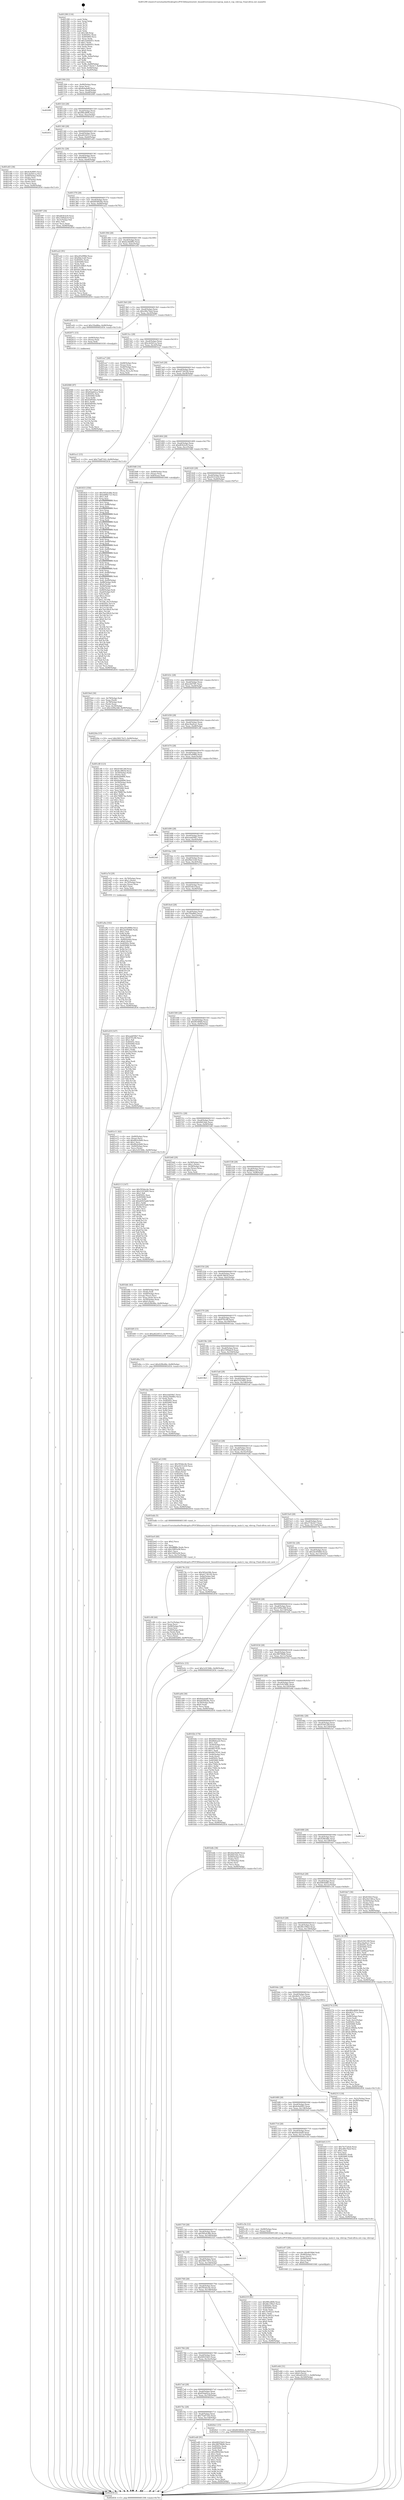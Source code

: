 digraph "0x401290" {
  label = "0x401290 (/mnt/c/Users/mathe/Desktop/tcc/POCII/binaries/extr_linuxdriversmiscmicvopvop_main.h_vop_vdevup_Final-ollvm.out::main(0))"
  labelloc = "t"
  node[shape=record]

  Entry [label="",width=0.3,height=0.3,shape=circle,fillcolor=black,style=filled]
  "0x401304" [label="{
     0x401304 [32]\l
     | [instrs]\l
     &nbsp;&nbsp;0x401304 \<+6\>: mov -0x90(%rbp),%eax\l
     &nbsp;&nbsp;0x40130a \<+2\>: mov %eax,%ecx\l
     &nbsp;&nbsp;0x40130c \<+6\>: sub $0x8ebafa8f,%ecx\l
     &nbsp;&nbsp;0x401312 \<+6\>: mov %eax,-0xa4(%rbp)\l
     &nbsp;&nbsp;0x401318 \<+6\>: mov %ecx,-0xa8(%rbp)\l
     &nbsp;&nbsp;0x40131e \<+6\>: je 00000000004020f0 \<main+0xe60\>\l
  }"]
  "0x4020f0" [label="{
     0x4020f0\l
  }", style=dashed]
  "0x401324" [label="{
     0x401324 [28]\l
     | [instrs]\l
     &nbsp;&nbsp;0x401324 \<+5\>: jmp 0000000000401329 \<main+0x99\>\l
     &nbsp;&nbsp;0x401329 \<+6\>: mov -0xa4(%rbp),%eax\l
     &nbsp;&nbsp;0x40132f \<+5\>: sub $0x9f0cd606,%eax\l
     &nbsp;&nbsp;0x401334 \<+6\>: mov %eax,-0xac(%rbp)\l
     &nbsp;&nbsp;0x40133a \<+6\>: je 000000000040243c \<main+0x11ac\>\l
  }"]
  Exit [label="",width=0.3,height=0.3,shape=circle,fillcolor=black,style=filled,peripheries=2]
  "0x40243c" [label="{
     0x40243c\l
  }", style=dashed]
  "0x401340" [label="{
     0x401340 [28]\l
     | [instrs]\l
     &nbsp;&nbsp;0x401340 \<+5\>: jmp 0000000000401345 \<main+0xb5\>\l
     &nbsp;&nbsp;0x401345 \<+6\>: mov -0xa4(%rbp),%eax\l
     &nbsp;&nbsp;0x40134b \<+5\>: sub $0xa8224513,%eax\l
     &nbsp;&nbsp;0x401350 \<+6\>: mov %eax,-0xb0(%rbp)\l
     &nbsp;&nbsp;0x401356 \<+6\>: je 0000000000401e83 \<main+0xbf3\>\l
  }"]
  "0x402080" [label="{
     0x402080 [97]\l
     | [instrs]\l
     &nbsp;&nbsp;0x402080 \<+5\>: mov $0x7b372da4,%ecx\l
     &nbsp;&nbsp;0x402085 \<+5\>: mov $0x65da62ca,%edx\l
     &nbsp;&nbsp;0x40208a \<+7\>: mov 0x40505c,%esi\l
     &nbsp;&nbsp;0x402091 \<+8\>: mov 0x405060,%r8d\l
     &nbsp;&nbsp;0x402099 \<+3\>: mov %esi,%r9d\l
     &nbsp;&nbsp;0x40209c \<+7\>: add $0x93f95fb1,%r9d\l
     &nbsp;&nbsp;0x4020a3 \<+4\>: sub $0x1,%r9d\l
     &nbsp;&nbsp;0x4020a7 \<+7\>: sub $0x93f95fb1,%r9d\l
     &nbsp;&nbsp;0x4020ae \<+4\>: imul %r9d,%esi\l
     &nbsp;&nbsp;0x4020b2 \<+3\>: and $0x1,%esi\l
     &nbsp;&nbsp;0x4020b5 \<+3\>: cmp $0x0,%esi\l
     &nbsp;&nbsp;0x4020b8 \<+4\>: sete %r10b\l
     &nbsp;&nbsp;0x4020bc \<+4\>: cmp $0xa,%r8d\l
     &nbsp;&nbsp;0x4020c0 \<+4\>: setl %r11b\l
     &nbsp;&nbsp;0x4020c4 \<+3\>: mov %r10b,%bl\l
     &nbsp;&nbsp;0x4020c7 \<+3\>: and %r11b,%bl\l
     &nbsp;&nbsp;0x4020ca \<+3\>: xor %r11b,%r10b\l
     &nbsp;&nbsp;0x4020cd \<+3\>: or %r10b,%bl\l
     &nbsp;&nbsp;0x4020d0 \<+3\>: test $0x1,%bl\l
     &nbsp;&nbsp;0x4020d3 \<+3\>: cmovne %edx,%ecx\l
     &nbsp;&nbsp;0x4020d6 \<+6\>: mov %ecx,-0x90(%rbp)\l
     &nbsp;&nbsp;0x4020dc \<+5\>: jmp 0000000000402454 \<main+0x11c4\>\l
  }"]
  "0x401e83" [label="{
     0x401e83 [36]\l
     | [instrs]\l
     &nbsp;&nbsp;0x401e83 \<+5\>: mov $0x4c6ef093,%eax\l
     &nbsp;&nbsp;0x401e88 \<+5\>: mov $0xcde0d1ca,%ecx\l
     &nbsp;&nbsp;0x401e8d \<+4\>: mov -0x40(%rbp),%rdx\l
     &nbsp;&nbsp;0x401e91 \<+2\>: mov (%rdx),%esi\l
     &nbsp;&nbsp;0x401e93 \<+4\>: mov -0x70(%rbp),%rdx\l
     &nbsp;&nbsp;0x401e97 \<+2\>: cmp (%rdx),%esi\l
     &nbsp;&nbsp;0x401e99 \<+3\>: cmovl %ecx,%eax\l
     &nbsp;&nbsp;0x401e9c \<+6\>: mov %eax,-0x90(%rbp)\l
     &nbsp;&nbsp;0x401ea2 \<+5\>: jmp 0000000000402454 \<main+0x11c4\>\l
  }"]
  "0x40135c" [label="{
     0x40135c [28]\l
     | [instrs]\l
     &nbsp;&nbsp;0x40135c \<+5\>: jmp 0000000000401361 \<main+0xd1\>\l
     &nbsp;&nbsp;0x401361 \<+6\>: mov -0xa4(%rbp),%eax\l
     &nbsp;&nbsp;0x401367 \<+5\>: sub $0xb488e723,%eax\l
     &nbsp;&nbsp;0x40136c \<+6\>: mov %eax,-0xb4(%rbp)\l
     &nbsp;&nbsp;0x401372 \<+6\>: je 0000000000401997 \<main+0x707\>\l
  }"]
  "0x4017d8" [label="{
     0x4017d8\l
  }", style=dashed]
  "0x401997" [label="{
     0x401997 [30]\l
     | [instrs]\l
     &nbsp;&nbsp;0x401997 \<+5\>: mov $0xd83fcb29,%eax\l
     &nbsp;&nbsp;0x40199c \<+5\>: mov $0x1509abc9,%ecx\l
     &nbsp;&nbsp;0x4019a1 \<+3\>: mov -0x31(%rbp),%dl\l
     &nbsp;&nbsp;0x4019a4 \<+3\>: test $0x1,%dl\l
     &nbsp;&nbsp;0x4019a7 \<+3\>: cmovne %ecx,%eax\l
     &nbsp;&nbsp;0x4019aa \<+6\>: mov %eax,-0x90(%rbp)\l
     &nbsp;&nbsp;0x4019b0 \<+5\>: jmp 0000000000402454 \<main+0x11c4\>\l
  }"]
  "0x401378" [label="{
     0x401378 [28]\l
     | [instrs]\l
     &nbsp;&nbsp;0x401378 \<+5\>: jmp 000000000040137d \<main+0xed\>\l
     &nbsp;&nbsp;0x40137d \<+6\>: mov -0xa4(%rbp),%eax\l
     &nbsp;&nbsp;0x401383 \<+5\>: sub $0xb658426e,%eax\l
     &nbsp;&nbsp;0x401388 \<+6\>: mov %eax,-0xb8(%rbp)\l
     &nbsp;&nbsp;0x40138e \<+6\>: je 0000000000401a22 \<main+0x792\>\l
  }"]
  "0x401ed0" [label="{
     0x401ed0 [91]\l
     | [instrs]\l
     &nbsp;&nbsp;0x401ed0 \<+5\>: mov $0x640254d3,%eax\l
     &nbsp;&nbsp;0x401ed5 \<+5\>: mov $0x380788db,%ecx\l
     &nbsp;&nbsp;0x401eda \<+7\>: mov 0x40505c,%edx\l
     &nbsp;&nbsp;0x401ee1 \<+7\>: mov 0x405060,%esi\l
     &nbsp;&nbsp;0x401ee8 \<+2\>: mov %edx,%edi\l
     &nbsp;&nbsp;0x401eea \<+6\>: sub $0x2f60d3b4,%edi\l
     &nbsp;&nbsp;0x401ef0 \<+3\>: sub $0x1,%edi\l
     &nbsp;&nbsp;0x401ef3 \<+6\>: add $0x2f60d3b4,%edi\l
     &nbsp;&nbsp;0x401ef9 \<+3\>: imul %edi,%edx\l
     &nbsp;&nbsp;0x401efc \<+3\>: and $0x1,%edx\l
     &nbsp;&nbsp;0x401eff \<+3\>: cmp $0x0,%edx\l
     &nbsp;&nbsp;0x401f02 \<+4\>: sete %r8b\l
     &nbsp;&nbsp;0x401f06 \<+3\>: cmp $0xa,%esi\l
     &nbsp;&nbsp;0x401f09 \<+4\>: setl %r9b\l
     &nbsp;&nbsp;0x401f0d \<+3\>: mov %r8b,%r10b\l
     &nbsp;&nbsp;0x401f10 \<+3\>: and %r9b,%r10b\l
     &nbsp;&nbsp;0x401f13 \<+3\>: xor %r9b,%r8b\l
     &nbsp;&nbsp;0x401f16 \<+3\>: or %r8b,%r10b\l
     &nbsp;&nbsp;0x401f19 \<+4\>: test $0x1,%r10b\l
     &nbsp;&nbsp;0x401f1d \<+3\>: cmovne %ecx,%eax\l
     &nbsp;&nbsp;0x401f20 \<+6\>: mov %eax,-0x90(%rbp)\l
     &nbsp;&nbsp;0x401f26 \<+5\>: jmp 0000000000402454 \<main+0x11c4\>\l
  }"]
  "0x401a22" [label="{
     0x401a22 [91]\l
     | [instrs]\l
     &nbsp;&nbsp;0x401a22 \<+5\>: mov $0xe45e998d,%eax\l
     &nbsp;&nbsp;0x401a27 \<+5\>: mov $0xf9dc5cb9,%ecx\l
     &nbsp;&nbsp;0x401a2c \<+7\>: mov 0x40505c,%edx\l
     &nbsp;&nbsp;0x401a33 \<+7\>: mov 0x405060,%esi\l
     &nbsp;&nbsp;0x401a3a \<+2\>: mov %edx,%edi\l
     &nbsp;&nbsp;0x401a3c \<+6\>: sub $0xb01a68e0,%edi\l
     &nbsp;&nbsp;0x401a42 \<+3\>: sub $0x1,%edi\l
     &nbsp;&nbsp;0x401a45 \<+6\>: add $0xb01a68e0,%edi\l
     &nbsp;&nbsp;0x401a4b \<+3\>: imul %edi,%edx\l
     &nbsp;&nbsp;0x401a4e \<+3\>: and $0x1,%edx\l
     &nbsp;&nbsp;0x401a51 \<+3\>: cmp $0x0,%edx\l
     &nbsp;&nbsp;0x401a54 \<+4\>: sete %r8b\l
     &nbsp;&nbsp;0x401a58 \<+3\>: cmp $0xa,%esi\l
     &nbsp;&nbsp;0x401a5b \<+4\>: setl %r9b\l
     &nbsp;&nbsp;0x401a5f \<+3\>: mov %r8b,%r10b\l
     &nbsp;&nbsp;0x401a62 \<+3\>: and %r9b,%r10b\l
     &nbsp;&nbsp;0x401a65 \<+3\>: xor %r9b,%r8b\l
     &nbsp;&nbsp;0x401a68 \<+3\>: or %r8b,%r10b\l
     &nbsp;&nbsp;0x401a6b \<+4\>: test $0x1,%r10b\l
     &nbsp;&nbsp;0x401a6f \<+3\>: cmovne %ecx,%eax\l
     &nbsp;&nbsp;0x401a72 \<+6\>: mov %eax,-0x90(%rbp)\l
     &nbsp;&nbsp;0x401a78 \<+5\>: jmp 0000000000402454 \<main+0x11c4\>\l
  }"]
  "0x401394" [label="{
     0x401394 [28]\l
     | [instrs]\l
     &nbsp;&nbsp;0x401394 \<+5\>: jmp 0000000000401399 \<main+0x109\>\l
     &nbsp;&nbsp;0x401399 \<+6\>: mov -0xa4(%rbp),%eax\l
     &nbsp;&nbsp;0x40139f \<+5\>: sub $0xba3bb882,%eax\l
     &nbsp;&nbsp;0x4013a4 \<+6\>: mov %eax,-0xbc(%rbp)\l
     &nbsp;&nbsp;0x4013aa \<+6\>: je 0000000000401e02 \<main+0xb72\>\l
  }"]
  "0x4017bc" [label="{
     0x4017bc [28]\l
     | [instrs]\l
     &nbsp;&nbsp;0x4017bc \<+5\>: jmp 00000000004017c1 \<main+0x531\>\l
     &nbsp;&nbsp;0x4017c1 \<+6\>: mov -0xa4(%rbp),%eax\l
     &nbsp;&nbsp;0x4017c7 \<+5\>: sub $0x75a87162,%eax\l
     &nbsp;&nbsp;0x4017cc \<+6\>: mov %eax,-0x154(%rbp)\l
     &nbsp;&nbsp;0x4017d2 \<+6\>: je 0000000000401ed0 \<main+0xc40\>\l
  }"]
  "0x401e02" [label="{
     0x401e02 [15]\l
     | [instrs]\l
     &nbsp;&nbsp;0x401e02 \<+10\>: movl $0x35bd8ba,-0x90(%rbp)\l
     &nbsp;&nbsp;0x401e0c \<+5\>: jmp 0000000000402454 \<main+0x11c4\>\l
  }"]
  "0x4013b0" [label="{
     0x4013b0 [28]\l
     | [instrs]\l
     &nbsp;&nbsp;0x4013b0 \<+5\>: jmp 00000000004013b5 \<main+0x125\>\l
     &nbsp;&nbsp;0x4013b5 \<+6\>: mov -0xa4(%rbp),%eax\l
     &nbsp;&nbsp;0x4013bb \<+5\>: sub $0xc66e7bed,%eax\l
     &nbsp;&nbsp;0x4013c0 \<+6\>: mov %eax,-0xc0(%rbp)\l
     &nbsp;&nbsp;0x4013c6 \<+6\>: je 0000000000402071 \<main+0xde1\>\l
  }"]
  "0x4020e1" [label="{
     0x4020e1 [15]\l
     | [instrs]\l
     &nbsp;&nbsp;0x4020e1 \<+10\>: movl $0x6634844,-0x90(%rbp)\l
     &nbsp;&nbsp;0x4020eb \<+5\>: jmp 0000000000402454 \<main+0x11c4\>\l
  }"]
  "0x402071" [label="{
     0x402071 [15]\l
     | [instrs]\l
     &nbsp;&nbsp;0x402071 \<+4\>: mov -0x68(%rbp),%rax\l
     &nbsp;&nbsp;0x402075 \<+3\>: mov (%rax),%rax\l
     &nbsp;&nbsp;0x402078 \<+3\>: mov %rax,%rdi\l
     &nbsp;&nbsp;0x40207b \<+5\>: call 0000000000401030 \<free@plt\>\l
     | [calls]\l
     &nbsp;&nbsp;0x401030 \{1\} (unknown)\l
  }"]
  "0x4013cc" [label="{
     0x4013cc [28]\l
     | [instrs]\l
     &nbsp;&nbsp;0x4013cc \<+5\>: jmp 00000000004013d1 \<main+0x141\>\l
     &nbsp;&nbsp;0x4013d1 \<+6\>: mov -0xa4(%rbp),%eax\l
     &nbsp;&nbsp;0x4013d7 \<+5\>: sub $0xcde0d1ca,%eax\l
     &nbsp;&nbsp;0x4013dc \<+6\>: mov %eax,-0xc4(%rbp)\l
     &nbsp;&nbsp;0x4013e2 \<+6\>: je 0000000000401ea7 \<main+0xc17\>\l
  }"]
  "0x4017a0" [label="{
     0x4017a0 [28]\l
     | [instrs]\l
     &nbsp;&nbsp;0x4017a0 \<+5\>: jmp 00000000004017a5 \<main+0x515\>\l
     &nbsp;&nbsp;0x4017a5 \<+6\>: mov -0xa4(%rbp),%eax\l
     &nbsp;&nbsp;0x4017ab \<+5\>: sub $0x65da62ca,%eax\l
     &nbsp;&nbsp;0x4017b0 \<+6\>: mov %eax,-0x150(%rbp)\l
     &nbsp;&nbsp;0x4017b6 \<+6\>: je 00000000004020e1 \<main+0xe51\>\l
  }"]
  "0x401ea7" [label="{
     0x401ea7 [26]\l
     | [instrs]\l
     &nbsp;&nbsp;0x401ea7 \<+4\>: mov -0x68(%rbp),%rax\l
     &nbsp;&nbsp;0x401eab \<+3\>: mov (%rax),%rax\l
     &nbsp;&nbsp;0x401eae \<+4\>: mov -0x40(%rbp),%rcx\l
     &nbsp;&nbsp;0x401eb2 \<+3\>: movslq (%rcx),%rcx\l
     &nbsp;&nbsp;0x401eb5 \<+4\>: mov (%rax,%rcx,8),%rax\l
     &nbsp;&nbsp;0x401eb9 \<+3\>: mov %rax,%rdi\l
     &nbsp;&nbsp;0x401ebc \<+5\>: call 0000000000401030 \<free@plt\>\l
     | [calls]\l
     &nbsp;&nbsp;0x401030 \{1\} (unknown)\l
  }"]
  "0x4013e8" [label="{
     0x4013e8 [28]\l
     | [instrs]\l
     &nbsp;&nbsp;0x4013e8 \<+5\>: jmp 00000000004013ed \<main+0x15d\>\l
     &nbsp;&nbsp;0x4013ed \<+6\>: mov -0xa4(%rbp),%eax\l
     &nbsp;&nbsp;0x4013f3 \<+5\>: sub $0xd2736330,%eax\l
     &nbsp;&nbsp;0x4013f8 \<+6\>: mov %eax,-0xc8(%rbp)\l
     &nbsp;&nbsp;0x4013fe \<+6\>: je 0000000000401833 \<main+0x5a3\>\l
  }"]
  "0x4023e0" [label="{
     0x4023e0\l
  }", style=dashed]
  "0x401833" [label="{
     0x401833 [356]\l
     | [instrs]\l
     &nbsp;&nbsp;0x401833 \<+5\>: mov $0x565eb36b,%eax\l
     &nbsp;&nbsp;0x401838 \<+5\>: mov $0xb488e723,%ecx\l
     &nbsp;&nbsp;0x40183d \<+2\>: mov $0x1,%dl\l
     &nbsp;&nbsp;0x40183f \<+3\>: mov %rsp,%rsi\l
     &nbsp;&nbsp;0x401842 \<+4\>: add $0xfffffffffffffff0,%rsi\l
     &nbsp;&nbsp;0x401846 \<+3\>: mov %rsi,%rsp\l
     &nbsp;&nbsp;0x401849 \<+7\>: mov %rsi,-0x88(%rbp)\l
     &nbsp;&nbsp;0x401850 \<+3\>: mov %rsp,%rsi\l
     &nbsp;&nbsp;0x401853 \<+4\>: add $0xfffffffffffffff0,%rsi\l
     &nbsp;&nbsp;0x401857 \<+3\>: mov %rsi,%rsp\l
     &nbsp;&nbsp;0x40185a \<+3\>: mov %rsp,%rdi\l
     &nbsp;&nbsp;0x40185d \<+4\>: add $0xfffffffffffffff0,%rdi\l
     &nbsp;&nbsp;0x401861 \<+3\>: mov %rdi,%rsp\l
     &nbsp;&nbsp;0x401864 \<+4\>: mov %rdi,-0x80(%rbp)\l
     &nbsp;&nbsp;0x401868 \<+3\>: mov %rsp,%rdi\l
     &nbsp;&nbsp;0x40186b \<+4\>: add $0xfffffffffffffff0,%rdi\l
     &nbsp;&nbsp;0x40186f \<+3\>: mov %rdi,%rsp\l
     &nbsp;&nbsp;0x401872 \<+4\>: mov %rdi,-0x78(%rbp)\l
     &nbsp;&nbsp;0x401876 \<+3\>: mov %rsp,%rdi\l
     &nbsp;&nbsp;0x401879 \<+4\>: add $0xfffffffffffffff0,%rdi\l
     &nbsp;&nbsp;0x40187d \<+3\>: mov %rdi,%rsp\l
     &nbsp;&nbsp;0x401880 \<+4\>: mov %rdi,-0x70(%rbp)\l
     &nbsp;&nbsp;0x401884 \<+3\>: mov %rsp,%rdi\l
     &nbsp;&nbsp;0x401887 \<+4\>: add $0xfffffffffffffff0,%rdi\l
     &nbsp;&nbsp;0x40188b \<+3\>: mov %rdi,%rsp\l
     &nbsp;&nbsp;0x40188e \<+4\>: mov %rdi,-0x68(%rbp)\l
     &nbsp;&nbsp;0x401892 \<+3\>: mov %rsp,%rdi\l
     &nbsp;&nbsp;0x401895 \<+4\>: add $0xfffffffffffffff0,%rdi\l
     &nbsp;&nbsp;0x401899 \<+3\>: mov %rdi,%rsp\l
     &nbsp;&nbsp;0x40189c \<+4\>: mov %rdi,-0x60(%rbp)\l
     &nbsp;&nbsp;0x4018a0 \<+3\>: mov %rsp,%rdi\l
     &nbsp;&nbsp;0x4018a3 \<+4\>: add $0xfffffffffffffff0,%rdi\l
     &nbsp;&nbsp;0x4018a7 \<+3\>: mov %rdi,%rsp\l
     &nbsp;&nbsp;0x4018aa \<+4\>: mov %rdi,-0x58(%rbp)\l
     &nbsp;&nbsp;0x4018ae \<+3\>: mov %rsp,%rdi\l
     &nbsp;&nbsp;0x4018b1 \<+4\>: add $0xfffffffffffffff0,%rdi\l
     &nbsp;&nbsp;0x4018b5 \<+3\>: mov %rdi,%rsp\l
     &nbsp;&nbsp;0x4018b8 \<+4\>: mov %rdi,-0x50(%rbp)\l
     &nbsp;&nbsp;0x4018bc \<+3\>: mov %rsp,%rdi\l
     &nbsp;&nbsp;0x4018bf \<+4\>: add $0xfffffffffffffff0,%rdi\l
     &nbsp;&nbsp;0x4018c3 \<+3\>: mov %rdi,%rsp\l
     &nbsp;&nbsp;0x4018c6 \<+4\>: mov %rdi,-0x48(%rbp)\l
     &nbsp;&nbsp;0x4018ca \<+3\>: mov %rsp,%rdi\l
     &nbsp;&nbsp;0x4018cd \<+4\>: add $0xfffffffffffffff0,%rdi\l
     &nbsp;&nbsp;0x4018d1 \<+3\>: mov %rdi,%rsp\l
     &nbsp;&nbsp;0x4018d4 \<+4\>: mov %rdi,-0x40(%rbp)\l
     &nbsp;&nbsp;0x4018d8 \<+7\>: mov -0x88(%rbp),%rdi\l
     &nbsp;&nbsp;0x4018df \<+6\>: movl $0x0,(%rdi)\l
     &nbsp;&nbsp;0x4018e5 \<+7\>: mov -0x94(%rbp),%r8d\l
     &nbsp;&nbsp;0x4018ec \<+3\>: mov %r8d,(%rsi)\l
     &nbsp;&nbsp;0x4018ef \<+4\>: mov -0x80(%rbp),%rdi\l
     &nbsp;&nbsp;0x4018f3 \<+7\>: mov -0xa0(%rbp),%r9\l
     &nbsp;&nbsp;0x4018fa \<+3\>: mov %r9,(%rdi)\l
     &nbsp;&nbsp;0x4018fd \<+3\>: cmpl $0x2,(%rsi)\l
     &nbsp;&nbsp;0x401900 \<+4\>: setne %r10b\l
     &nbsp;&nbsp;0x401904 \<+4\>: and $0x1,%r10b\l
     &nbsp;&nbsp;0x401908 \<+4\>: mov %r10b,-0x31(%rbp)\l
     &nbsp;&nbsp;0x40190c \<+8\>: mov 0x40505c,%r11d\l
     &nbsp;&nbsp;0x401914 \<+7\>: mov 0x405060,%ebx\l
     &nbsp;&nbsp;0x40191b \<+3\>: mov %r11d,%r14d\l
     &nbsp;&nbsp;0x40191e \<+7\>: sub $0x7ba190c9,%r14d\l
     &nbsp;&nbsp;0x401925 \<+4\>: sub $0x1,%r14d\l
     &nbsp;&nbsp;0x401929 \<+7\>: add $0x7ba190c9,%r14d\l
     &nbsp;&nbsp;0x401930 \<+4\>: imul %r14d,%r11d\l
     &nbsp;&nbsp;0x401934 \<+4\>: and $0x1,%r11d\l
     &nbsp;&nbsp;0x401938 \<+4\>: cmp $0x0,%r11d\l
     &nbsp;&nbsp;0x40193c \<+4\>: sete %r10b\l
     &nbsp;&nbsp;0x401940 \<+3\>: cmp $0xa,%ebx\l
     &nbsp;&nbsp;0x401943 \<+4\>: setl %r15b\l
     &nbsp;&nbsp;0x401947 \<+3\>: mov %r10b,%r12b\l
     &nbsp;&nbsp;0x40194a \<+4\>: xor $0xff,%r12b\l
     &nbsp;&nbsp;0x40194e \<+3\>: mov %r15b,%r13b\l
     &nbsp;&nbsp;0x401951 \<+4\>: xor $0xff,%r13b\l
     &nbsp;&nbsp;0x401955 \<+3\>: xor $0x1,%dl\l
     &nbsp;&nbsp;0x401958 \<+3\>: mov %r12b,%sil\l
     &nbsp;&nbsp;0x40195b \<+4\>: and $0xff,%sil\l
     &nbsp;&nbsp;0x40195f \<+3\>: and %dl,%r10b\l
     &nbsp;&nbsp;0x401962 \<+3\>: mov %r13b,%dil\l
     &nbsp;&nbsp;0x401965 \<+4\>: and $0xff,%dil\l
     &nbsp;&nbsp;0x401969 \<+3\>: and %dl,%r15b\l
     &nbsp;&nbsp;0x40196c \<+3\>: or %r10b,%sil\l
     &nbsp;&nbsp;0x40196f \<+3\>: or %r15b,%dil\l
     &nbsp;&nbsp;0x401972 \<+3\>: xor %dil,%sil\l
     &nbsp;&nbsp;0x401975 \<+3\>: or %r13b,%r12b\l
     &nbsp;&nbsp;0x401978 \<+4\>: xor $0xff,%r12b\l
     &nbsp;&nbsp;0x40197c \<+3\>: or $0x1,%dl\l
     &nbsp;&nbsp;0x40197f \<+3\>: and %dl,%r12b\l
     &nbsp;&nbsp;0x401982 \<+3\>: or %r12b,%sil\l
     &nbsp;&nbsp;0x401985 \<+4\>: test $0x1,%sil\l
     &nbsp;&nbsp;0x401989 \<+3\>: cmovne %ecx,%eax\l
     &nbsp;&nbsp;0x40198c \<+6\>: mov %eax,-0x90(%rbp)\l
     &nbsp;&nbsp;0x401992 \<+5\>: jmp 0000000000402454 \<main+0x11c4\>\l
  }"]
  "0x401404" [label="{
     0x401404 [28]\l
     | [instrs]\l
     &nbsp;&nbsp;0x401404 \<+5\>: jmp 0000000000401409 \<main+0x179\>\l
     &nbsp;&nbsp;0x401409 \<+6\>: mov -0xa4(%rbp),%eax\l
     &nbsp;&nbsp;0x40140f \<+5\>: sub $0xd83fcb29,%eax\l
     &nbsp;&nbsp;0x401414 \<+6\>: mov %eax,-0xcc(%rbp)\l
     &nbsp;&nbsp;0x40141a \<+6\>: je 00000000004019d6 \<main+0x746\>\l
  }"]
  "0x401784" [label="{
     0x401784 [28]\l
     | [instrs]\l
     &nbsp;&nbsp;0x401784 \<+5\>: jmp 0000000000401789 \<main+0x4f9\>\l
     &nbsp;&nbsp;0x401789 \<+6\>: mov -0xa4(%rbp),%eax\l
     &nbsp;&nbsp;0x40178f \<+5\>: sub $0x640254d3,%eax\l
     &nbsp;&nbsp;0x401794 \<+6\>: mov %eax,-0x14c(%rbp)\l
     &nbsp;&nbsp;0x40179a \<+6\>: je 00000000004023e0 \<main+0x1150\>\l
  }"]
  "0x4019d6" [label="{
     0x4019d6 [16]\l
     | [instrs]\l
     &nbsp;&nbsp;0x4019d6 \<+4\>: mov -0x80(%rbp),%rax\l
     &nbsp;&nbsp;0x4019da \<+3\>: mov (%rax),%rax\l
     &nbsp;&nbsp;0x4019dd \<+4\>: mov 0x8(%rax),%rdi\l
     &nbsp;&nbsp;0x4019e1 \<+5\>: call 0000000000401060 \<atoi@plt\>\l
     | [calls]\l
     &nbsp;&nbsp;0x401060 \{1\} (unknown)\l
  }"]
  "0x401420" [label="{
     0x401420 [28]\l
     | [instrs]\l
     &nbsp;&nbsp;0x401420 \<+5\>: jmp 0000000000401425 \<main+0x195\>\l
     &nbsp;&nbsp;0x401425 \<+6\>: mov -0xa4(%rbp),%eax\l
     &nbsp;&nbsp;0x40142b \<+5\>: sub $0xe0231d16,%eax\l
     &nbsp;&nbsp;0x401430 \<+6\>: mov %eax,-0xd0(%rbp)\l
     &nbsp;&nbsp;0x401436 \<+6\>: je 000000000040220a \<main+0xf7a\>\l
  }"]
  "0x402420" [label="{
     0x402420\l
  }", style=dashed]
  "0x40220a" [label="{
     0x40220a [15]\l
     | [instrs]\l
     &nbsp;&nbsp;0x40220a \<+10\>: movl $0x59017b15,-0x90(%rbp)\l
     &nbsp;&nbsp;0x402214 \<+5\>: jmp 0000000000402454 \<main+0x11c4\>\l
  }"]
  "0x40143c" [label="{
     0x40143c [28]\l
     | [instrs]\l
     &nbsp;&nbsp;0x40143c \<+5\>: jmp 0000000000401441 \<main+0x1b1\>\l
     &nbsp;&nbsp;0x401441 \<+6\>: mov -0xa4(%rbp),%eax\l
     &nbsp;&nbsp;0x401447 \<+5\>: sub $0xe2fd70f1,%eax\l
     &nbsp;&nbsp;0x40144c \<+6\>: mov %eax,-0xd4(%rbp)\l
     &nbsp;&nbsp;0x401452 \<+6\>: je 00000000004020ff \<main+0xe6f\>\l
  }"]
  "0x401768" [label="{
     0x401768 [28]\l
     | [instrs]\l
     &nbsp;&nbsp;0x401768 \<+5\>: jmp 000000000040176d \<main+0x4dd\>\l
     &nbsp;&nbsp;0x40176d \<+6\>: mov -0xa4(%rbp),%eax\l
     &nbsp;&nbsp;0x401773 \<+5\>: sub $0x593dec4e,%eax\l
     &nbsp;&nbsp;0x401778 \<+6\>: mov %eax,-0x148(%rbp)\l
     &nbsp;&nbsp;0x40177e \<+6\>: je 0000000000402420 \<main+0x1190\>\l
  }"]
  "0x4020ff" [label="{
     0x4020ff\l
  }", style=dashed]
  "0x401458" [label="{
     0x401458 [28]\l
     | [instrs]\l
     &nbsp;&nbsp;0x401458 \<+5\>: jmp 000000000040145d \<main+0x1cd\>\l
     &nbsp;&nbsp;0x40145d \<+6\>: mov -0xa4(%rbp),%eax\l
     &nbsp;&nbsp;0x401463 \<+5\>: sub $0xe3ba9ca1,%eax\l
     &nbsp;&nbsp;0x401468 \<+6\>: mov %eax,-0xd8(%rbp)\l
     &nbsp;&nbsp;0x40146e \<+6\>: je 0000000000401c8f \<main+0x9ff\>\l
  }"]
  "0x402219" [label="{
     0x402219 [91]\l
     | [instrs]\l
     &nbsp;&nbsp;0x402219 \<+5\>: mov $0x9f0cd606,%eax\l
     &nbsp;&nbsp;0x40221e \<+5\>: mov $0x46c199a5,%ecx\l
     &nbsp;&nbsp;0x402223 \<+7\>: mov 0x40505c,%edx\l
     &nbsp;&nbsp;0x40222a \<+7\>: mov 0x405060,%esi\l
     &nbsp;&nbsp;0x402231 \<+2\>: mov %edx,%edi\l
     &nbsp;&nbsp;0x402233 \<+6\>: sub $0x7fc40222,%edi\l
     &nbsp;&nbsp;0x402239 \<+3\>: sub $0x1,%edi\l
     &nbsp;&nbsp;0x40223c \<+6\>: add $0x7fc40222,%edi\l
     &nbsp;&nbsp;0x402242 \<+3\>: imul %edi,%edx\l
     &nbsp;&nbsp;0x402245 \<+3\>: and $0x1,%edx\l
     &nbsp;&nbsp;0x402248 \<+3\>: cmp $0x0,%edx\l
     &nbsp;&nbsp;0x40224b \<+4\>: sete %r8b\l
     &nbsp;&nbsp;0x40224f \<+3\>: cmp $0xa,%esi\l
     &nbsp;&nbsp;0x402252 \<+4\>: setl %r9b\l
     &nbsp;&nbsp;0x402256 \<+3\>: mov %r8b,%r10b\l
     &nbsp;&nbsp;0x402259 \<+3\>: and %r9b,%r10b\l
     &nbsp;&nbsp;0x40225c \<+3\>: xor %r9b,%r8b\l
     &nbsp;&nbsp;0x40225f \<+3\>: or %r8b,%r10b\l
     &nbsp;&nbsp;0x402262 \<+4\>: test $0x1,%r10b\l
     &nbsp;&nbsp;0x402266 \<+3\>: cmovne %ecx,%eax\l
     &nbsp;&nbsp;0x402269 \<+6\>: mov %eax,-0x90(%rbp)\l
     &nbsp;&nbsp;0x40226f \<+5\>: jmp 0000000000402454 \<main+0x11c4\>\l
  }"]
  "0x401c8f" [label="{
     0x401c8f [123]\l
     | [instrs]\l
     &nbsp;&nbsp;0x401c8f \<+5\>: mov $0x4104126f,%eax\l
     &nbsp;&nbsp;0x401c94 \<+5\>: mov $0x8c38b5d,%ecx\l
     &nbsp;&nbsp;0x401c99 \<+4\>: mov -0x50(%rbp),%rdx\l
     &nbsp;&nbsp;0x401c9d \<+2\>: mov (%rdx),%esi\l
     &nbsp;&nbsp;0x401c9f \<+6\>: sub $0x6ebfdf94,%esi\l
     &nbsp;&nbsp;0x401ca5 \<+3\>: add $0x1,%esi\l
     &nbsp;&nbsp;0x401ca8 \<+6\>: add $0x6ebfdf94,%esi\l
     &nbsp;&nbsp;0x401cae \<+4\>: mov -0x50(%rbp),%rdx\l
     &nbsp;&nbsp;0x401cb2 \<+2\>: mov %esi,(%rdx)\l
     &nbsp;&nbsp;0x401cb4 \<+7\>: mov 0x40505c,%esi\l
     &nbsp;&nbsp;0x401cbb \<+7\>: mov 0x405060,%edi\l
     &nbsp;&nbsp;0x401cc2 \<+3\>: mov %esi,%r8d\l
     &nbsp;&nbsp;0x401cc5 \<+7\>: add $0x798f674a,%r8d\l
     &nbsp;&nbsp;0x401ccc \<+4\>: sub $0x1,%r8d\l
     &nbsp;&nbsp;0x401cd0 \<+7\>: sub $0x798f674a,%r8d\l
     &nbsp;&nbsp;0x401cd7 \<+4\>: imul %r8d,%esi\l
     &nbsp;&nbsp;0x401cdb \<+3\>: and $0x1,%esi\l
     &nbsp;&nbsp;0x401cde \<+3\>: cmp $0x0,%esi\l
     &nbsp;&nbsp;0x401ce1 \<+4\>: sete %r9b\l
     &nbsp;&nbsp;0x401ce5 \<+3\>: cmp $0xa,%edi\l
     &nbsp;&nbsp;0x401ce8 \<+4\>: setl %r10b\l
     &nbsp;&nbsp;0x401cec \<+3\>: mov %r9b,%r11b\l
     &nbsp;&nbsp;0x401cef \<+3\>: and %r10b,%r11b\l
     &nbsp;&nbsp;0x401cf2 \<+3\>: xor %r10b,%r9b\l
     &nbsp;&nbsp;0x401cf5 \<+3\>: or %r9b,%r11b\l
     &nbsp;&nbsp;0x401cf8 \<+4\>: test $0x1,%r11b\l
     &nbsp;&nbsp;0x401cfc \<+3\>: cmovne %ecx,%eax\l
     &nbsp;&nbsp;0x401cff \<+6\>: mov %eax,-0x90(%rbp)\l
     &nbsp;&nbsp;0x401d05 \<+5\>: jmp 0000000000402454 \<main+0x11c4\>\l
  }"]
  "0x401474" [label="{
     0x401474 [28]\l
     | [instrs]\l
     &nbsp;&nbsp;0x401474 \<+5\>: jmp 0000000000401479 \<main+0x1e9\>\l
     &nbsp;&nbsp;0x401479 \<+6\>: mov -0xa4(%rbp),%eax\l
     &nbsp;&nbsp;0x40147f \<+5\>: sub $0xe45e998d,%eax\l
     &nbsp;&nbsp;0x401484 \<+6\>: mov %eax,-0xdc(%rbp)\l
     &nbsp;&nbsp;0x40148a \<+6\>: je 000000000040236a \<main+0x10da\>\l
  }"]
  "0x40174c" [label="{
     0x40174c [28]\l
     | [instrs]\l
     &nbsp;&nbsp;0x40174c \<+5\>: jmp 0000000000401751 \<main+0x4c1\>\l
     &nbsp;&nbsp;0x401751 \<+6\>: mov -0xa4(%rbp),%eax\l
     &nbsp;&nbsp;0x401757 \<+5\>: sub $0x59017b15,%eax\l
     &nbsp;&nbsp;0x40175c \<+6\>: mov %eax,-0x144(%rbp)\l
     &nbsp;&nbsp;0x401762 \<+6\>: je 0000000000402219 \<main+0xf89\>\l
  }"]
  "0x40236a" [label="{
     0x40236a\l
  }", style=dashed]
  "0x401490" [label="{
     0x401490 [28]\l
     | [instrs]\l
     &nbsp;&nbsp;0x401490 \<+5\>: jmp 0000000000401495 \<main+0x205\>\l
     &nbsp;&nbsp;0x401495 \<+6\>: mov -0xa4(%rbp),%eax\l
     &nbsp;&nbsp;0x40149b \<+5\>: sub $0xeadd56b7,%eax\l
     &nbsp;&nbsp;0x4014a0 \<+6\>: mov %eax,-0xe0(%rbp)\l
     &nbsp;&nbsp;0x4014a6 \<+6\>: je 00000000004023d1 \<main+0x1141\>\l
  }"]
  "0x402325" [label="{
     0x402325\l
  }", style=dashed]
  "0x4023d1" [label="{
     0x4023d1\l
  }", style=dashed]
  "0x4014ac" [label="{
     0x4014ac [28]\l
     | [instrs]\l
     &nbsp;&nbsp;0x4014ac \<+5\>: jmp 00000000004014b1 \<main+0x221\>\l
     &nbsp;&nbsp;0x4014b1 \<+6\>: mov -0xa4(%rbp),%eax\l
     &nbsp;&nbsp;0x4014b7 \<+5\>: sub $0xf9dc5cb9,%eax\l
     &nbsp;&nbsp;0x4014bc \<+6\>: mov %eax,-0xe4(%rbp)\l
     &nbsp;&nbsp;0x4014c2 \<+6\>: je 0000000000401a7d \<main+0x7ed\>\l
  }"]
  "0x401ec1" [label="{
     0x401ec1 [15]\l
     | [instrs]\l
     &nbsp;&nbsp;0x401ec1 \<+10\>: movl $0x75a87162,-0x90(%rbp)\l
     &nbsp;&nbsp;0x401ecb \<+5\>: jmp 0000000000402454 \<main+0x11c4\>\l
  }"]
  "0x401a7d" [label="{
     0x401a7d [29]\l
     | [instrs]\l
     &nbsp;&nbsp;0x401a7d \<+4\>: mov -0x70(%rbp),%rax\l
     &nbsp;&nbsp;0x401a81 \<+6\>: movl $0x1,(%rax)\l
     &nbsp;&nbsp;0x401a87 \<+4\>: mov -0x70(%rbp),%rax\l
     &nbsp;&nbsp;0x401a8b \<+3\>: movslq (%rax),%rax\l
     &nbsp;&nbsp;0x401a8e \<+4\>: shl $0x3,%rax\l
     &nbsp;&nbsp;0x401a92 \<+3\>: mov %rax,%rdi\l
     &nbsp;&nbsp;0x401a95 \<+5\>: call 0000000000401050 \<malloc@plt\>\l
     | [calls]\l
     &nbsp;&nbsp;0x401050 \{1\} (unknown)\l
  }"]
  "0x4014c8" [label="{
     0x4014c8 [28]\l
     | [instrs]\l
     &nbsp;&nbsp;0x4014c8 \<+5\>: jmp 00000000004014cd \<main+0x23d\>\l
     &nbsp;&nbsp;0x4014cd \<+6\>: mov -0xa4(%rbp),%eax\l
     &nbsp;&nbsp;0x4014d3 \<+5\>: sub $0x8356cf,%eax\l
     &nbsp;&nbsp;0x4014d8 \<+6\>: mov %eax,-0xe8(%rbp)\l
     &nbsp;&nbsp;0x4014de \<+6\>: je 0000000000401d19 \<main+0xa89\>\l
  }"]
  "0x401e64" [label="{
     0x401e64 [31]\l
     | [instrs]\l
     &nbsp;&nbsp;0x401e64 \<+4\>: mov -0x40(%rbp),%rcx\l
     &nbsp;&nbsp;0x401e68 \<+6\>: movl $0x0,(%rcx)\l
     &nbsp;&nbsp;0x401e6e \<+10\>: movl $0xa8224513,-0x90(%rbp)\l
     &nbsp;&nbsp;0x401e78 \<+6\>: mov %eax,-0x160(%rbp)\l
     &nbsp;&nbsp;0x401e7e \<+5\>: jmp 0000000000402454 \<main+0x11c4\>\l
  }"]
  "0x401d19" [label="{
     0x401d19 [147]\l
     | [instrs]\l
     &nbsp;&nbsp;0x401d19 \<+5\>: mov $0xeadd56b7,%eax\l
     &nbsp;&nbsp;0x401d1e \<+5\>: mov $0x97f5c99,%ecx\l
     &nbsp;&nbsp;0x401d23 \<+2\>: mov $0x1,%dl\l
     &nbsp;&nbsp;0x401d25 \<+7\>: mov 0x40505c,%esi\l
     &nbsp;&nbsp;0x401d2c \<+7\>: mov 0x405060,%edi\l
     &nbsp;&nbsp;0x401d33 \<+3\>: mov %esi,%r8d\l
     &nbsp;&nbsp;0x401d36 \<+7\>: add $0x33a1f281,%r8d\l
     &nbsp;&nbsp;0x401d3d \<+4\>: sub $0x1,%r8d\l
     &nbsp;&nbsp;0x401d41 \<+7\>: sub $0x33a1f281,%r8d\l
     &nbsp;&nbsp;0x401d48 \<+4\>: imul %r8d,%esi\l
     &nbsp;&nbsp;0x401d4c \<+3\>: and $0x1,%esi\l
     &nbsp;&nbsp;0x401d4f \<+3\>: cmp $0x0,%esi\l
     &nbsp;&nbsp;0x401d52 \<+4\>: sete %r9b\l
     &nbsp;&nbsp;0x401d56 \<+3\>: cmp $0xa,%edi\l
     &nbsp;&nbsp;0x401d59 \<+4\>: setl %r10b\l
     &nbsp;&nbsp;0x401d5d \<+3\>: mov %r9b,%r11b\l
     &nbsp;&nbsp;0x401d60 \<+4\>: xor $0xff,%r11b\l
     &nbsp;&nbsp;0x401d64 \<+3\>: mov %r10b,%bl\l
     &nbsp;&nbsp;0x401d67 \<+3\>: xor $0xff,%bl\l
     &nbsp;&nbsp;0x401d6a \<+3\>: xor $0x0,%dl\l
     &nbsp;&nbsp;0x401d6d \<+3\>: mov %r11b,%r14b\l
     &nbsp;&nbsp;0x401d70 \<+4\>: and $0x0,%r14b\l
     &nbsp;&nbsp;0x401d74 \<+3\>: and %dl,%r9b\l
     &nbsp;&nbsp;0x401d77 \<+3\>: mov %bl,%r15b\l
     &nbsp;&nbsp;0x401d7a \<+4\>: and $0x0,%r15b\l
     &nbsp;&nbsp;0x401d7e \<+3\>: and %dl,%r10b\l
     &nbsp;&nbsp;0x401d81 \<+3\>: or %r9b,%r14b\l
     &nbsp;&nbsp;0x401d84 \<+3\>: or %r10b,%r15b\l
     &nbsp;&nbsp;0x401d87 \<+3\>: xor %r15b,%r14b\l
     &nbsp;&nbsp;0x401d8a \<+3\>: or %bl,%r11b\l
     &nbsp;&nbsp;0x401d8d \<+4\>: xor $0xff,%r11b\l
     &nbsp;&nbsp;0x401d91 \<+3\>: or $0x0,%dl\l
     &nbsp;&nbsp;0x401d94 \<+3\>: and %dl,%r11b\l
     &nbsp;&nbsp;0x401d97 \<+3\>: or %r11b,%r14b\l
     &nbsp;&nbsp;0x401d9a \<+4\>: test $0x1,%r14b\l
     &nbsp;&nbsp;0x401d9e \<+3\>: cmovne %ecx,%eax\l
     &nbsp;&nbsp;0x401da1 \<+6\>: mov %eax,-0x90(%rbp)\l
     &nbsp;&nbsp;0x401da7 \<+5\>: jmp 0000000000402454 \<main+0x11c4\>\l
  }"]
  "0x4014e4" [label="{
     0x4014e4 [28]\l
     | [instrs]\l
     &nbsp;&nbsp;0x4014e4 \<+5\>: jmp 00000000004014e9 \<main+0x259\>\l
     &nbsp;&nbsp;0x4014e9 \<+6\>: mov -0xa4(%rbp),%eax\l
     &nbsp;&nbsp;0x4014ef \<+5\>: sub $0x35bd8ba,%eax\l
     &nbsp;&nbsp;0x4014f4 \<+6\>: mov %eax,-0xec(%rbp)\l
     &nbsp;&nbsp;0x4014fa \<+6\>: je 0000000000401e11 \<main+0xb81\>\l
  }"]
  "0x401e47" [label="{
     0x401e47 [29]\l
     | [instrs]\l
     &nbsp;&nbsp;0x401e47 \<+10\>: movabs $0x4030b6,%rdi\l
     &nbsp;&nbsp;0x401e51 \<+4\>: mov -0x48(%rbp),%rcx\l
     &nbsp;&nbsp;0x401e55 \<+2\>: mov %eax,(%rcx)\l
     &nbsp;&nbsp;0x401e57 \<+4\>: mov -0x48(%rbp),%rcx\l
     &nbsp;&nbsp;0x401e5b \<+2\>: mov (%rcx),%esi\l
     &nbsp;&nbsp;0x401e5d \<+2\>: mov $0x0,%al\l
     &nbsp;&nbsp;0x401e5f \<+5\>: call 0000000000401040 \<printf@plt\>\l
     | [calls]\l
     &nbsp;&nbsp;0x401040 \{1\} (unknown)\l
  }"]
  "0x401e11" [label="{
     0x401e11 [42]\l
     | [instrs]\l
     &nbsp;&nbsp;0x401e11 \<+4\>: mov -0x60(%rbp),%rax\l
     &nbsp;&nbsp;0x401e15 \<+2\>: mov (%rax),%ecx\l
     &nbsp;&nbsp;0x401e17 \<+6\>: add $0x89cb2b60,%ecx\l
     &nbsp;&nbsp;0x401e1d \<+3\>: add $0x1,%ecx\l
     &nbsp;&nbsp;0x401e20 \<+6\>: sub $0x89cb2b60,%ecx\l
     &nbsp;&nbsp;0x401e26 \<+4\>: mov -0x60(%rbp),%rax\l
     &nbsp;&nbsp;0x401e2a \<+2\>: mov %ecx,(%rax)\l
     &nbsp;&nbsp;0x401e2c \<+10\>: movl $0x3c91568c,-0x90(%rbp)\l
     &nbsp;&nbsp;0x401e36 \<+5\>: jmp 0000000000402454 \<main+0x11c4\>\l
  }"]
  "0x401500" [label="{
     0x401500 [28]\l
     | [instrs]\l
     &nbsp;&nbsp;0x401500 \<+5\>: jmp 0000000000401505 \<main+0x275\>\l
     &nbsp;&nbsp;0x401505 \<+6\>: mov -0xa4(%rbp),%eax\l
     &nbsp;&nbsp;0x40150b \<+5\>: sub $0x6634844,%eax\l
     &nbsp;&nbsp;0x401510 \<+6\>: mov %eax,-0xf0(%rbp)\l
     &nbsp;&nbsp;0x401516 \<+6\>: je 0000000000402113 \<main+0xe83\>\l
  }"]
  "0x401730" [label="{
     0x401730 [28]\l
     | [instrs]\l
     &nbsp;&nbsp;0x401730 \<+5\>: jmp 0000000000401735 \<main+0x4a5\>\l
     &nbsp;&nbsp;0x401735 \<+6\>: mov -0xa4(%rbp),%eax\l
     &nbsp;&nbsp;0x40173b \<+5\>: sub $0x565eb36b,%eax\l
     &nbsp;&nbsp;0x401740 \<+6\>: mov %eax,-0x140(%rbp)\l
     &nbsp;&nbsp;0x401746 \<+6\>: je 0000000000402325 \<main+0x1095\>\l
  }"]
  "0x402113" [label="{
     0x402113 [147]\l
     | [instrs]\l
     &nbsp;&nbsp;0x402113 \<+5\>: mov $0x593dec4e,%eax\l
     &nbsp;&nbsp;0x402118 \<+5\>: mov $0x21f23495,%ecx\l
     &nbsp;&nbsp;0x40211d \<+2\>: mov $0x1,%dl\l
     &nbsp;&nbsp;0x40211f \<+7\>: mov 0x40505c,%esi\l
     &nbsp;&nbsp;0x402126 \<+7\>: mov 0x405060,%edi\l
     &nbsp;&nbsp;0x40212d \<+3\>: mov %esi,%r8d\l
     &nbsp;&nbsp;0x402130 \<+7\>: add $0xd2925ab8,%r8d\l
     &nbsp;&nbsp;0x402137 \<+4\>: sub $0x1,%r8d\l
     &nbsp;&nbsp;0x40213b \<+7\>: sub $0xd2925ab8,%r8d\l
     &nbsp;&nbsp;0x402142 \<+4\>: imul %r8d,%esi\l
     &nbsp;&nbsp;0x402146 \<+3\>: and $0x1,%esi\l
     &nbsp;&nbsp;0x402149 \<+3\>: cmp $0x0,%esi\l
     &nbsp;&nbsp;0x40214c \<+4\>: sete %r9b\l
     &nbsp;&nbsp;0x402150 \<+3\>: cmp $0xa,%edi\l
     &nbsp;&nbsp;0x402153 \<+4\>: setl %r10b\l
     &nbsp;&nbsp;0x402157 \<+3\>: mov %r9b,%r11b\l
     &nbsp;&nbsp;0x40215a \<+4\>: xor $0xff,%r11b\l
     &nbsp;&nbsp;0x40215e \<+3\>: mov %r10b,%bl\l
     &nbsp;&nbsp;0x402161 \<+3\>: xor $0xff,%bl\l
     &nbsp;&nbsp;0x402164 \<+3\>: xor $0x1,%dl\l
     &nbsp;&nbsp;0x402167 \<+3\>: mov %r11b,%r14b\l
     &nbsp;&nbsp;0x40216a \<+4\>: and $0xff,%r14b\l
     &nbsp;&nbsp;0x40216e \<+3\>: and %dl,%r9b\l
     &nbsp;&nbsp;0x402171 \<+3\>: mov %bl,%r15b\l
     &nbsp;&nbsp;0x402174 \<+4\>: and $0xff,%r15b\l
     &nbsp;&nbsp;0x402178 \<+3\>: and %dl,%r10b\l
     &nbsp;&nbsp;0x40217b \<+3\>: or %r9b,%r14b\l
     &nbsp;&nbsp;0x40217e \<+3\>: or %r10b,%r15b\l
     &nbsp;&nbsp;0x402181 \<+3\>: xor %r15b,%r14b\l
     &nbsp;&nbsp;0x402184 \<+3\>: or %bl,%r11b\l
     &nbsp;&nbsp;0x402187 \<+4\>: xor $0xff,%r11b\l
     &nbsp;&nbsp;0x40218b \<+3\>: or $0x1,%dl\l
     &nbsp;&nbsp;0x40218e \<+3\>: and %dl,%r11b\l
     &nbsp;&nbsp;0x402191 \<+3\>: or %r11b,%r14b\l
     &nbsp;&nbsp;0x402194 \<+4\>: test $0x1,%r14b\l
     &nbsp;&nbsp;0x402198 \<+3\>: cmovne %ecx,%eax\l
     &nbsp;&nbsp;0x40219b \<+6\>: mov %eax,-0x90(%rbp)\l
     &nbsp;&nbsp;0x4021a1 \<+5\>: jmp 0000000000402454 \<main+0x11c4\>\l
  }"]
  "0x40151c" [label="{
     0x40151c [28]\l
     | [instrs]\l
     &nbsp;&nbsp;0x40151c \<+5\>: jmp 0000000000401521 \<main+0x291\>\l
     &nbsp;&nbsp;0x401521 \<+6\>: mov -0xa4(%rbp),%eax\l
     &nbsp;&nbsp;0x401527 \<+5\>: sub $0x6fd14de,%eax\l
     &nbsp;&nbsp;0x40152c \<+6\>: mov %eax,-0xf4(%rbp)\l
     &nbsp;&nbsp;0x401532 \<+6\>: je 0000000000401b6f \<main+0x8df\>\l
  }"]
  "0x401e3b" [label="{
     0x401e3b [12]\l
     | [instrs]\l
     &nbsp;&nbsp;0x401e3b \<+4\>: mov -0x68(%rbp),%rax\l
     &nbsp;&nbsp;0x401e3f \<+3\>: mov (%rax),%rdi\l
     &nbsp;&nbsp;0x401e42 \<+5\>: call 0000000000401240 \<vop_vdevup\>\l
     | [calls]\l
     &nbsp;&nbsp;0x401240 \{1\} (/mnt/c/Users/mathe/Desktop/tcc/POCII/binaries/extr_linuxdriversmiscmicvopvop_main.h_vop_vdevup_Final-ollvm.out::vop_vdevup)\l
  }"]
  "0x401b6f" [label="{
     0x401b6f [29]\l
     | [instrs]\l
     &nbsp;&nbsp;0x401b6f \<+4\>: mov -0x58(%rbp),%rax\l
     &nbsp;&nbsp;0x401b73 \<+6\>: movl $0x1,(%rax)\l
     &nbsp;&nbsp;0x401b79 \<+4\>: mov -0x58(%rbp),%rax\l
     &nbsp;&nbsp;0x401b7d \<+3\>: movslq (%rax),%rax\l
     &nbsp;&nbsp;0x401b80 \<+4\>: shl $0x2,%rax\l
     &nbsp;&nbsp;0x401b84 \<+3\>: mov %rax,%rdi\l
     &nbsp;&nbsp;0x401b87 \<+5\>: call 0000000000401050 \<malloc@plt\>\l
     | [calls]\l
     &nbsp;&nbsp;0x401050 \{1\} (unknown)\l
  }"]
  "0x401538" [label="{
     0x401538 [28]\l
     | [instrs]\l
     &nbsp;&nbsp;0x401538 \<+5\>: jmp 000000000040153d \<main+0x2ad\>\l
     &nbsp;&nbsp;0x40153d \<+6\>: mov -0xa4(%rbp),%eax\l
     &nbsp;&nbsp;0x401543 \<+5\>: sub $0x86dea2d,%eax\l
     &nbsp;&nbsp;0x401548 \<+6\>: mov %eax,-0xf8(%rbp)\l
     &nbsp;&nbsp;0x40154e \<+6\>: je 0000000000401fd9 \<main+0xd49\>\l
  }"]
  "0x401714" [label="{
     0x401714 [28]\l
     | [instrs]\l
     &nbsp;&nbsp;0x401714 \<+5\>: jmp 0000000000401719 \<main+0x489\>\l
     &nbsp;&nbsp;0x401719 \<+6\>: mov -0xa4(%rbp),%eax\l
     &nbsp;&nbsp;0x40171f \<+5\>: sub $0x4da5fa09,%eax\l
     &nbsp;&nbsp;0x401724 \<+6\>: mov %eax,-0x13c(%rbp)\l
     &nbsp;&nbsp;0x40172a \<+6\>: je 0000000000401e3b \<main+0xbab\>\l
  }"]
  "0x401fd9" [label="{
     0x401fd9 [15]\l
     | [instrs]\l
     &nbsp;&nbsp;0x401fd9 \<+10\>: movl $0xa8224513,-0x90(%rbp)\l
     &nbsp;&nbsp;0x401fe3 \<+5\>: jmp 0000000000402454 \<main+0x11c4\>\l
  }"]
  "0x401554" [label="{
     0x401554 [28]\l
     | [instrs]\l
     &nbsp;&nbsp;0x401554 \<+5\>: jmp 0000000000401559 \<main+0x2c9\>\l
     &nbsp;&nbsp;0x401559 \<+6\>: mov -0xa4(%rbp),%eax\l
     &nbsp;&nbsp;0x40155f \<+5\>: sub $0x8c38b5d,%eax\l
     &nbsp;&nbsp;0x401564 \<+6\>: mov %eax,-0xfc(%rbp)\l
     &nbsp;&nbsp;0x40156a \<+6\>: je 0000000000401d0a \<main+0xa7a\>\l
  }"]
  "0x401fe8" [label="{
     0x401fe8 [137]\l
     | [instrs]\l
     &nbsp;&nbsp;0x401fe8 \<+5\>: mov $0x7b372da4,%eax\l
     &nbsp;&nbsp;0x401fed \<+5\>: mov $0xc66e7bed,%ecx\l
     &nbsp;&nbsp;0x401ff2 \<+2\>: mov $0x1,%dl\l
     &nbsp;&nbsp;0x401ff4 \<+2\>: xor %esi,%esi\l
     &nbsp;&nbsp;0x401ff6 \<+7\>: mov 0x40505c,%edi\l
     &nbsp;&nbsp;0x401ffd \<+8\>: mov 0x405060,%r8d\l
     &nbsp;&nbsp;0x402005 \<+3\>: sub $0x1,%esi\l
     &nbsp;&nbsp;0x402008 \<+3\>: mov %edi,%r9d\l
     &nbsp;&nbsp;0x40200b \<+3\>: add %esi,%r9d\l
     &nbsp;&nbsp;0x40200e \<+4\>: imul %r9d,%edi\l
     &nbsp;&nbsp;0x402012 \<+3\>: and $0x1,%edi\l
     &nbsp;&nbsp;0x402015 \<+3\>: cmp $0x0,%edi\l
     &nbsp;&nbsp;0x402018 \<+4\>: sete %r10b\l
     &nbsp;&nbsp;0x40201c \<+4\>: cmp $0xa,%r8d\l
     &nbsp;&nbsp;0x402020 \<+4\>: setl %r11b\l
     &nbsp;&nbsp;0x402024 \<+3\>: mov %r10b,%bl\l
     &nbsp;&nbsp;0x402027 \<+3\>: xor $0xff,%bl\l
     &nbsp;&nbsp;0x40202a \<+3\>: mov %r11b,%r14b\l
     &nbsp;&nbsp;0x40202d \<+4\>: xor $0xff,%r14b\l
     &nbsp;&nbsp;0x402031 \<+3\>: xor $0x1,%dl\l
     &nbsp;&nbsp;0x402034 \<+3\>: mov %bl,%r15b\l
     &nbsp;&nbsp;0x402037 \<+4\>: and $0xff,%r15b\l
     &nbsp;&nbsp;0x40203b \<+3\>: and %dl,%r10b\l
     &nbsp;&nbsp;0x40203e \<+3\>: mov %r14b,%r12b\l
     &nbsp;&nbsp;0x402041 \<+4\>: and $0xff,%r12b\l
     &nbsp;&nbsp;0x402045 \<+3\>: and %dl,%r11b\l
     &nbsp;&nbsp;0x402048 \<+3\>: or %r10b,%r15b\l
     &nbsp;&nbsp;0x40204b \<+3\>: or %r11b,%r12b\l
     &nbsp;&nbsp;0x40204e \<+3\>: xor %r12b,%r15b\l
     &nbsp;&nbsp;0x402051 \<+3\>: or %r14b,%bl\l
     &nbsp;&nbsp;0x402054 \<+3\>: xor $0xff,%bl\l
     &nbsp;&nbsp;0x402057 \<+3\>: or $0x1,%dl\l
     &nbsp;&nbsp;0x40205a \<+2\>: and %dl,%bl\l
     &nbsp;&nbsp;0x40205c \<+3\>: or %bl,%r15b\l
     &nbsp;&nbsp;0x40205f \<+4\>: test $0x1,%r15b\l
     &nbsp;&nbsp;0x402063 \<+3\>: cmovne %ecx,%eax\l
     &nbsp;&nbsp;0x402066 \<+6\>: mov %eax,-0x90(%rbp)\l
     &nbsp;&nbsp;0x40206c \<+5\>: jmp 0000000000402454 \<main+0x11c4\>\l
  }"]
  "0x401d0a" [label="{
     0x401d0a [15]\l
     | [instrs]\l
     &nbsp;&nbsp;0x401d0a \<+10\>: movl $0x42f9e48e,-0x90(%rbp)\l
     &nbsp;&nbsp;0x401d14 \<+5\>: jmp 0000000000402454 \<main+0x11c4\>\l
  }"]
  "0x401570" [label="{
     0x401570 [28]\l
     | [instrs]\l
     &nbsp;&nbsp;0x401570 \<+5\>: jmp 0000000000401575 \<main+0x2e5\>\l
     &nbsp;&nbsp;0x401575 \<+6\>: mov -0xa4(%rbp),%eax\l
     &nbsp;&nbsp;0x40157b \<+5\>: sub $0x97f5c99,%eax\l
     &nbsp;&nbsp;0x401580 \<+6\>: mov %eax,-0x100(%rbp)\l
     &nbsp;&nbsp;0x401586 \<+6\>: je 0000000000401dac \<main+0xb1c\>\l
  }"]
  "0x4016f8" [label="{
     0x4016f8 [28]\l
     | [instrs]\l
     &nbsp;&nbsp;0x4016f8 \<+5\>: jmp 00000000004016fd \<main+0x46d\>\l
     &nbsp;&nbsp;0x4016fd \<+6\>: mov -0xa4(%rbp),%eax\l
     &nbsp;&nbsp;0x401703 \<+5\>: sub $0x4c6ef093,%eax\l
     &nbsp;&nbsp;0x401708 \<+6\>: mov %eax,-0x138(%rbp)\l
     &nbsp;&nbsp;0x40170e \<+6\>: je 0000000000401fe8 \<main+0xd58\>\l
  }"]
  "0x401dac" [label="{
     0x401dac [86]\l
     | [instrs]\l
     &nbsp;&nbsp;0x401dac \<+5\>: mov $0xeadd56b7,%eax\l
     &nbsp;&nbsp;0x401db1 \<+5\>: mov $0xba3bb882,%ecx\l
     &nbsp;&nbsp;0x401db6 \<+2\>: xor %edx,%edx\l
     &nbsp;&nbsp;0x401db8 \<+7\>: mov 0x40505c,%esi\l
     &nbsp;&nbsp;0x401dbf \<+7\>: mov 0x405060,%edi\l
     &nbsp;&nbsp;0x401dc6 \<+3\>: sub $0x1,%edx\l
     &nbsp;&nbsp;0x401dc9 \<+3\>: mov %esi,%r8d\l
     &nbsp;&nbsp;0x401dcc \<+3\>: add %edx,%r8d\l
     &nbsp;&nbsp;0x401dcf \<+4\>: imul %r8d,%esi\l
     &nbsp;&nbsp;0x401dd3 \<+3\>: and $0x1,%esi\l
     &nbsp;&nbsp;0x401dd6 \<+3\>: cmp $0x0,%esi\l
     &nbsp;&nbsp;0x401dd9 \<+4\>: sete %r9b\l
     &nbsp;&nbsp;0x401ddd \<+3\>: cmp $0xa,%edi\l
     &nbsp;&nbsp;0x401de0 \<+4\>: setl %r10b\l
     &nbsp;&nbsp;0x401de4 \<+3\>: mov %r9b,%r11b\l
     &nbsp;&nbsp;0x401de7 \<+3\>: and %r10b,%r11b\l
     &nbsp;&nbsp;0x401dea \<+3\>: xor %r10b,%r9b\l
     &nbsp;&nbsp;0x401ded \<+3\>: or %r9b,%r11b\l
     &nbsp;&nbsp;0x401df0 \<+4\>: test $0x1,%r11b\l
     &nbsp;&nbsp;0x401df4 \<+3\>: cmovne %ecx,%eax\l
     &nbsp;&nbsp;0x401df7 \<+6\>: mov %eax,-0x90(%rbp)\l
     &nbsp;&nbsp;0x401dfd \<+5\>: jmp 0000000000402454 \<main+0x11c4\>\l
  }"]
  "0x40158c" [label="{
     0x40158c [28]\l
     | [instrs]\l
     &nbsp;&nbsp;0x40158c \<+5\>: jmp 0000000000401591 \<main+0x301\>\l
     &nbsp;&nbsp;0x401591 \<+6\>: mov -0xa4(%rbp),%eax\l
     &nbsp;&nbsp;0x401597 \<+5\>: sub $0x1509abc9,%eax\l
     &nbsp;&nbsp;0x40159c \<+6\>: mov %eax,-0x104(%rbp)\l
     &nbsp;&nbsp;0x4015a2 \<+6\>: je 00000000004019b5 \<main+0x725\>\l
  }"]
  "0x402313" [label="{
     0x402313 [18]\l
     | [instrs]\l
     &nbsp;&nbsp;0x402313 \<+3\>: mov -0x2c(%rbp),%eax\l
     &nbsp;&nbsp;0x402316 \<+4\>: lea -0x28(%rbp),%rsp\l
     &nbsp;&nbsp;0x40231a \<+1\>: pop %rbx\l
     &nbsp;&nbsp;0x40231b \<+2\>: pop %r12\l
     &nbsp;&nbsp;0x40231d \<+2\>: pop %r13\l
     &nbsp;&nbsp;0x40231f \<+2\>: pop %r14\l
     &nbsp;&nbsp;0x402321 \<+2\>: pop %r15\l
     &nbsp;&nbsp;0x402323 \<+1\>: pop %rbp\l
     &nbsp;&nbsp;0x402324 \<+1\>: ret\l
  }"]
  "0x4019b5" [label="{
     0x4019b5\l
  }", style=dashed]
  "0x4015a8" [label="{
     0x4015a8 [28]\l
     | [instrs]\l
     &nbsp;&nbsp;0x4015a8 \<+5\>: jmp 00000000004015ad \<main+0x31d\>\l
     &nbsp;&nbsp;0x4015ad \<+6\>: mov -0xa4(%rbp),%eax\l
     &nbsp;&nbsp;0x4015b3 \<+5\>: sub $0x21f23495,%eax\l
     &nbsp;&nbsp;0x4015b8 \<+6\>: mov %eax,-0x108(%rbp)\l
     &nbsp;&nbsp;0x4015be \<+6\>: je 00000000004021a6 \<main+0xf16\>\l
  }"]
  "0x4016dc" [label="{
     0x4016dc [28]\l
     | [instrs]\l
     &nbsp;&nbsp;0x4016dc \<+5\>: jmp 00000000004016e1 \<main+0x451\>\l
     &nbsp;&nbsp;0x4016e1 \<+6\>: mov -0xa4(%rbp),%eax\l
     &nbsp;&nbsp;0x4016e7 \<+5\>: sub $0x4b5c711a,%eax\l
     &nbsp;&nbsp;0x4016ec \<+6\>: mov %eax,-0x134(%rbp)\l
     &nbsp;&nbsp;0x4016f2 \<+6\>: je 0000000000402313 \<main+0x1083\>\l
  }"]
  "0x4021a6" [label="{
     0x4021a6 [100]\l
     | [instrs]\l
     &nbsp;&nbsp;0x4021a6 \<+5\>: mov $0x593dec4e,%eax\l
     &nbsp;&nbsp;0x4021ab \<+5\>: mov $0xe0231d16,%ecx\l
     &nbsp;&nbsp;0x4021b0 \<+2\>: xor %edx,%edx\l
     &nbsp;&nbsp;0x4021b2 \<+7\>: mov -0x88(%rbp),%rsi\l
     &nbsp;&nbsp;0x4021b9 \<+6\>: movl $0x0,(%rsi)\l
     &nbsp;&nbsp;0x4021bf \<+7\>: mov 0x40505c,%edi\l
     &nbsp;&nbsp;0x4021c6 \<+8\>: mov 0x405060,%r8d\l
     &nbsp;&nbsp;0x4021ce \<+3\>: sub $0x1,%edx\l
     &nbsp;&nbsp;0x4021d1 \<+3\>: mov %edi,%r9d\l
     &nbsp;&nbsp;0x4021d4 \<+3\>: add %edx,%r9d\l
     &nbsp;&nbsp;0x4021d7 \<+4\>: imul %r9d,%edi\l
     &nbsp;&nbsp;0x4021db \<+3\>: and $0x1,%edi\l
     &nbsp;&nbsp;0x4021de \<+3\>: cmp $0x0,%edi\l
     &nbsp;&nbsp;0x4021e1 \<+4\>: sete %r10b\l
     &nbsp;&nbsp;0x4021e5 \<+4\>: cmp $0xa,%r8d\l
     &nbsp;&nbsp;0x4021e9 \<+4\>: setl %r11b\l
     &nbsp;&nbsp;0x4021ed \<+3\>: mov %r10b,%bl\l
     &nbsp;&nbsp;0x4021f0 \<+3\>: and %r11b,%bl\l
     &nbsp;&nbsp;0x4021f3 \<+3\>: xor %r11b,%r10b\l
     &nbsp;&nbsp;0x4021f6 \<+3\>: or %r10b,%bl\l
     &nbsp;&nbsp;0x4021f9 \<+3\>: test $0x1,%bl\l
     &nbsp;&nbsp;0x4021fc \<+3\>: cmovne %ecx,%eax\l
     &nbsp;&nbsp;0x4021ff \<+6\>: mov %eax,-0x90(%rbp)\l
     &nbsp;&nbsp;0x402205 \<+5\>: jmp 0000000000402454 \<main+0x11c4\>\l
  }"]
  "0x4015c4" [label="{
     0x4015c4 [28]\l
     | [instrs]\l
     &nbsp;&nbsp;0x4015c4 \<+5\>: jmp 00000000004015c9 \<main+0x339\>\l
     &nbsp;&nbsp;0x4015c9 \<+6\>: mov -0xa4(%rbp),%eax\l
     &nbsp;&nbsp;0x4015cf \<+5\>: sub $0x242146ca,%eax\l
     &nbsp;&nbsp;0x4015d4 \<+6\>: mov %eax,-0x10c(%rbp)\l
     &nbsp;&nbsp;0x4015da \<+6\>: je 0000000000401bdb \<main+0x94b\>\l
  }"]
  "0x402274" [label="{
     0x402274 [159]\l
     | [instrs]\l
     &nbsp;&nbsp;0x402274 \<+5\>: mov $0x9f0cd606,%eax\l
     &nbsp;&nbsp;0x402279 \<+5\>: mov $0x4b5c711a,%ecx\l
     &nbsp;&nbsp;0x40227e \<+2\>: mov $0x1,%dl\l
     &nbsp;&nbsp;0x402280 \<+7\>: mov -0x88(%rbp),%rsi\l
     &nbsp;&nbsp;0x402287 \<+2\>: mov (%rsi),%edi\l
     &nbsp;&nbsp;0x402289 \<+3\>: mov %edi,-0x2c(%rbp)\l
     &nbsp;&nbsp;0x40228c \<+7\>: mov 0x40505c,%edi\l
     &nbsp;&nbsp;0x402293 \<+8\>: mov 0x405060,%r8d\l
     &nbsp;&nbsp;0x40229b \<+3\>: mov %edi,%r9d\l
     &nbsp;&nbsp;0x40229e \<+7\>: sub $0xdc3f0b9a,%r9d\l
     &nbsp;&nbsp;0x4022a5 \<+4\>: sub $0x1,%r9d\l
     &nbsp;&nbsp;0x4022a9 \<+7\>: add $0xdc3f0b9a,%r9d\l
     &nbsp;&nbsp;0x4022b0 \<+4\>: imul %r9d,%edi\l
     &nbsp;&nbsp;0x4022b4 \<+3\>: and $0x1,%edi\l
     &nbsp;&nbsp;0x4022b7 \<+3\>: cmp $0x0,%edi\l
     &nbsp;&nbsp;0x4022ba \<+4\>: sete %r10b\l
     &nbsp;&nbsp;0x4022be \<+4\>: cmp $0xa,%r8d\l
     &nbsp;&nbsp;0x4022c2 \<+4\>: setl %r11b\l
     &nbsp;&nbsp;0x4022c6 \<+3\>: mov %r10b,%bl\l
     &nbsp;&nbsp;0x4022c9 \<+3\>: xor $0xff,%bl\l
     &nbsp;&nbsp;0x4022cc \<+3\>: mov %r11b,%r14b\l
     &nbsp;&nbsp;0x4022cf \<+4\>: xor $0xff,%r14b\l
     &nbsp;&nbsp;0x4022d3 \<+3\>: xor $0x1,%dl\l
     &nbsp;&nbsp;0x4022d6 \<+3\>: mov %bl,%r15b\l
     &nbsp;&nbsp;0x4022d9 \<+4\>: and $0xff,%r15b\l
     &nbsp;&nbsp;0x4022dd \<+3\>: and %dl,%r10b\l
     &nbsp;&nbsp;0x4022e0 \<+3\>: mov %r14b,%r12b\l
     &nbsp;&nbsp;0x4022e3 \<+4\>: and $0xff,%r12b\l
     &nbsp;&nbsp;0x4022e7 \<+3\>: and %dl,%r11b\l
     &nbsp;&nbsp;0x4022ea \<+3\>: or %r10b,%r15b\l
     &nbsp;&nbsp;0x4022ed \<+3\>: or %r11b,%r12b\l
     &nbsp;&nbsp;0x4022f0 \<+3\>: xor %r12b,%r15b\l
     &nbsp;&nbsp;0x4022f3 \<+3\>: or %r14b,%bl\l
     &nbsp;&nbsp;0x4022f6 \<+3\>: xor $0xff,%bl\l
     &nbsp;&nbsp;0x4022f9 \<+3\>: or $0x1,%dl\l
     &nbsp;&nbsp;0x4022fc \<+2\>: and %dl,%bl\l
     &nbsp;&nbsp;0x4022fe \<+3\>: or %bl,%r15b\l
     &nbsp;&nbsp;0x402301 \<+4\>: test $0x1,%r15b\l
     &nbsp;&nbsp;0x402305 \<+3\>: cmovne %ecx,%eax\l
     &nbsp;&nbsp;0x402308 \<+6\>: mov %eax,-0x90(%rbp)\l
     &nbsp;&nbsp;0x40230e \<+5\>: jmp 0000000000402454 \<main+0x11c4\>\l
  }"]
  "0x401bdb" [label="{
     0x401bdb [5]\l
     | [instrs]\l
     &nbsp;&nbsp;0x401bdb \<+5\>: call 0000000000401160 \<next_i\>\l
     | [calls]\l
     &nbsp;&nbsp;0x401160 \{1\} (/mnt/c/Users/mathe/Desktop/tcc/POCII/binaries/extr_linuxdriversmiscmicvopvop_main.h_vop_vdevup_Final-ollvm.out::next_i)\l
  }"]
  "0x4015e0" [label="{
     0x4015e0 [28]\l
     | [instrs]\l
     &nbsp;&nbsp;0x4015e0 \<+5\>: jmp 00000000004015e5 \<main+0x355\>\l
     &nbsp;&nbsp;0x4015e5 \<+6\>: mov -0xa4(%rbp),%eax\l
     &nbsp;&nbsp;0x4015eb \<+5\>: sub $0x2734c0c7,%eax\l
     &nbsp;&nbsp;0x4015f0 \<+6\>: mov %eax,-0x110(%rbp)\l
     &nbsp;&nbsp;0x4015f6 \<+6\>: je 00000000004017fe \<main+0x56e\>\l
  }"]
  "0x4016c0" [label="{
     0x4016c0 [28]\l
     | [instrs]\l
     &nbsp;&nbsp;0x4016c0 \<+5\>: jmp 00000000004016c5 \<main+0x435\>\l
     &nbsp;&nbsp;0x4016c5 \<+6\>: mov -0xa4(%rbp),%eax\l
     &nbsp;&nbsp;0x4016cb \<+5\>: sub $0x46c199a5,%eax\l
     &nbsp;&nbsp;0x4016d0 \<+6\>: mov %eax,-0x130(%rbp)\l
     &nbsp;&nbsp;0x4016d6 \<+6\>: je 0000000000402274 \<main+0xfe4\>\l
  }"]
  "0x4017fe" [label="{
     0x4017fe [53]\l
     | [instrs]\l
     &nbsp;&nbsp;0x4017fe \<+5\>: mov $0x565eb36b,%eax\l
     &nbsp;&nbsp;0x401803 \<+5\>: mov $0xd2736330,%ecx\l
     &nbsp;&nbsp;0x401808 \<+6\>: mov -0x8a(%rbp),%dl\l
     &nbsp;&nbsp;0x40180e \<+7\>: mov -0x89(%rbp),%sil\l
     &nbsp;&nbsp;0x401815 \<+3\>: mov %dl,%dil\l
     &nbsp;&nbsp;0x401818 \<+3\>: and %sil,%dil\l
     &nbsp;&nbsp;0x40181b \<+3\>: xor %sil,%dl\l
     &nbsp;&nbsp;0x40181e \<+3\>: or %dl,%dil\l
     &nbsp;&nbsp;0x401821 \<+4\>: test $0x1,%dil\l
     &nbsp;&nbsp;0x401825 \<+3\>: cmovne %ecx,%eax\l
     &nbsp;&nbsp;0x401828 \<+6\>: mov %eax,-0x90(%rbp)\l
     &nbsp;&nbsp;0x40182e \<+5\>: jmp 0000000000402454 \<main+0x11c4\>\l
  }"]
  "0x4015fc" [label="{
     0x4015fc [28]\l
     | [instrs]\l
     &nbsp;&nbsp;0x4015fc \<+5\>: jmp 0000000000401601 \<main+0x371\>\l
     &nbsp;&nbsp;0x401601 \<+6\>: mov -0xa4(%rbp),%eax\l
     &nbsp;&nbsp;0x401607 \<+5\>: sub $0x2dc950b6,%eax\l
     &nbsp;&nbsp;0x40160c \<+6\>: mov %eax,-0x114(%rbp)\l
     &nbsp;&nbsp;0x401612 \<+6\>: je 0000000000401b3c \<main+0x8ac\>\l
  }"]
  "0x402454" [label="{
     0x402454 [5]\l
     | [instrs]\l
     &nbsp;&nbsp;0x402454 \<+5\>: jmp 0000000000401304 \<main+0x74\>\l
  }"]
  "0x401290" [label="{
     0x401290 [116]\l
     | [instrs]\l
     &nbsp;&nbsp;0x401290 \<+1\>: push %rbp\l
     &nbsp;&nbsp;0x401291 \<+3\>: mov %rsp,%rbp\l
     &nbsp;&nbsp;0x401294 \<+2\>: push %r15\l
     &nbsp;&nbsp;0x401296 \<+2\>: push %r14\l
     &nbsp;&nbsp;0x401298 \<+2\>: push %r13\l
     &nbsp;&nbsp;0x40129a \<+2\>: push %r12\l
     &nbsp;&nbsp;0x40129c \<+1\>: push %rbx\l
     &nbsp;&nbsp;0x40129d \<+7\>: sub $0x148,%rsp\l
     &nbsp;&nbsp;0x4012a4 \<+7\>: mov 0x40505c,%eax\l
     &nbsp;&nbsp;0x4012ab \<+7\>: mov 0x405060,%ecx\l
     &nbsp;&nbsp;0x4012b2 \<+2\>: mov %eax,%edx\l
     &nbsp;&nbsp;0x4012b4 \<+6\>: add $0x3ebbb451,%edx\l
     &nbsp;&nbsp;0x4012ba \<+3\>: sub $0x1,%edx\l
     &nbsp;&nbsp;0x4012bd \<+6\>: sub $0x3ebbb451,%edx\l
     &nbsp;&nbsp;0x4012c3 \<+3\>: imul %edx,%eax\l
     &nbsp;&nbsp;0x4012c6 \<+3\>: and $0x1,%eax\l
     &nbsp;&nbsp;0x4012c9 \<+3\>: cmp $0x0,%eax\l
     &nbsp;&nbsp;0x4012cc \<+4\>: sete %r8b\l
     &nbsp;&nbsp;0x4012d0 \<+4\>: and $0x1,%r8b\l
     &nbsp;&nbsp;0x4012d4 \<+7\>: mov %r8b,-0x8a(%rbp)\l
     &nbsp;&nbsp;0x4012db \<+3\>: cmp $0xa,%ecx\l
     &nbsp;&nbsp;0x4012de \<+4\>: setl %r8b\l
     &nbsp;&nbsp;0x4012e2 \<+4\>: and $0x1,%r8b\l
     &nbsp;&nbsp;0x4012e6 \<+7\>: mov %r8b,-0x89(%rbp)\l
     &nbsp;&nbsp;0x4012ed \<+10\>: movl $0x2734c0c7,-0x90(%rbp)\l
     &nbsp;&nbsp;0x4012f7 \<+6\>: mov %edi,-0x94(%rbp)\l
     &nbsp;&nbsp;0x4012fd \<+7\>: mov %rsi,-0xa0(%rbp)\l
  }"]
  "0x401c34" [label="{
     0x401c34 [91]\l
     | [instrs]\l
     &nbsp;&nbsp;0x401c34 \<+5\>: mov $0x4104126f,%eax\l
     &nbsp;&nbsp;0x401c39 \<+5\>: mov $0xe3ba9ca1,%ecx\l
     &nbsp;&nbsp;0x401c3e \<+7\>: mov 0x40505c,%edx\l
     &nbsp;&nbsp;0x401c45 \<+7\>: mov 0x405060,%esi\l
     &nbsp;&nbsp;0x401c4c \<+2\>: mov %edx,%edi\l
     &nbsp;&nbsp;0x401c4e \<+6\>: add $0x7a446aaf,%edi\l
     &nbsp;&nbsp;0x401c54 \<+3\>: sub $0x1,%edi\l
     &nbsp;&nbsp;0x401c57 \<+6\>: sub $0x7a446aaf,%edi\l
     &nbsp;&nbsp;0x401c5d \<+3\>: imul %edi,%edx\l
     &nbsp;&nbsp;0x401c60 \<+3\>: and $0x1,%edx\l
     &nbsp;&nbsp;0x401c63 \<+3\>: cmp $0x0,%edx\l
     &nbsp;&nbsp;0x401c66 \<+4\>: sete %r8b\l
     &nbsp;&nbsp;0x401c6a \<+3\>: cmp $0xa,%esi\l
     &nbsp;&nbsp;0x401c6d \<+4\>: setl %r9b\l
     &nbsp;&nbsp;0x401c71 \<+3\>: mov %r8b,%r10b\l
     &nbsp;&nbsp;0x401c74 \<+3\>: and %r9b,%r10b\l
     &nbsp;&nbsp;0x401c77 \<+3\>: xor %r9b,%r8b\l
     &nbsp;&nbsp;0x401c7a \<+3\>: or %r8b,%r10b\l
     &nbsp;&nbsp;0x401c7d \<+4\>: test $0x1,%r10b\l
     &nbsp;&nbsp;0x401c81 \<+3\>: cmovne %ecx,%eax\l
     &nbsp;&nbsp;0x401c84 \<+6\>: mov %eax,-0x90(%rbp)\l
     &nbsp;&nbsp;0x401c8a \<+5\>: jmp 0000000000402454 \<main+0x11c4\>\l
  }"]
  "0x4019e6" [label="{
     0x4019e6 [30]\l
     | [instrs]\l
     &nbsp;&nbsp;0x4019e6 \<+4\>: mov -0x78(%rbp),%rdi\l
     &nbsp;&nbsp;0x4019ea \<+2\>: mov %eax,(%rdi)\l
     &nbsp;&nbsp;0x4019ec \<+4\>: mov -0x78(%rbp),%rdi\l
     &nbsp;&nbsp;0x4019f0 \<+2\>: mov (%rdi),%eax\l
     &nbsp;&nbsp;0x4019f2 \<+3\>: mov %eax,-0x30(%rbp)\l
     &nbsp;&nbsp;0x4019f5 \<+10\>: movl $0x3299a348,-0x90(%rbp)\l
     &nbsp;&nbsp;0x4019ff \<+5\>: jmp 0000000000402454 \<main+0x11c4\>\l
  }"]
  "0x401c08" [label="{
     0x401c08 [44]\l
     | [instrs]\l
     &nbsp;&nbsp;0x401c08 \<+6\>: mov -0x15c(%rbp),%ecx\l
     &nbsp;&nbsp;0x401c0e \<+3\>: imul %eax,%ecx\l
     &nbsp;&nbsp;0x401c11 \<+4\>: mov -0x68(%rbp),%rsi\l
     &nbsp;&nbsp;0x401c15 \<+3\>: mov (%rsi),%rsi\l
     &nbsp;&nbsp;0x401c18 \<+4\>: mov -0x60(%rbp),%rdi\l
     &nbsp;&nbsp;0x401c1c \<+3\>: movslq (%rdi),%rdi\l
     &nbsp;&nbsp;0x401c1f \<+4\>: mov (%rsi,%rdi,8),%rsi\l
     &nbsp;&nbsp;0x401c23 \<+2\>: mov %ecx,(%rsi)\l
     &nbsp;&nbsp;0x401c25 \<+10\>: movl $0x4465bf85,-0x90(%rbp)\l
     &nbsp;&nbsp;0x401c2f \<+5\>: jmp 0000000000402454 \<main+0x11c4\>\l
  }"]
  "0x401b3c" [label="{
     0x401b3c [15]\l
     | [instrs]\l
     &nbsp;&nbsp;0x401b3c \<+10\>: movl $0x3c91568c,-0x90(%rbp)\l
     &nbsp;&nbsp;0x401b46 \<+5\>: jmp 0000000000402454 \<main+0x11c4\>\l
  }"]
  "0x401618" [label="{
     0x401618 [28]\l
     | [instrs]\l
     &nbsp;&nbsp;0x401618 \<+5\>: jmp 000000000040161d \<main+0x38d\>\l
     &nbsp;&nbsp;0x40161d \<+6\>: mov -0xa4(%rbp),%eax\l
     &nbsp;&nbsp;0x401623 \<+5\>: sub $0x3299a348,%eax\l
     &nbsp;&nbsp;0x401628 \<+6\>: mov %eax,-0x118(%rbp)\l
     &nbsp;&nbsp;0x40162e \<+6\>: je 0000000000401a04 \<main+0x774\>\l
  }"]
  "0x401be0" [label="{
     0x401be0 [40]\l
     | [instrs]\l
     &nbsp;&nbsp;0x401be0 \<+5\>: mov $0x2,%ecx\l
     &nbsp;&nbsp;0x401be5 \<+1\>: cltd\l
     &nbsp;&nbsp;0x401be6 \<+2\>: idiv %ecx\l
     &nbsp;&nbsp;0x401be8 \<+6\>: imul $0xfffffffe,%edx,%ecx\l
     &nbsp;&nbsp;0x401bee \<+6\>: sub $0x10f05a58,%ecx\l
     &nbsp;&nbsp;0x401bf4 \<+3\>: add $0x1,%ecx\l
     &nbsp;&nbsp;0x401bf7 \<+6\>: add $0x10f05a58,%ecx\l
     &nbsp;&nbsp;0x401bfd \<+6\>: mov %ecx,-0x15c(%rbp)\l
     &nbsp;&nbsp;0x401c03 \<+5\>: call 0000000000401160 \<next_i\>\l
     | [calls]\l
     &nbsp;&nbsp;0x401160 \{1\} (/mnt/c/Users/mathe/Desktop/tcc/POCII/binaries/extr_linuxdriversmiscmicvopvop_main.h_vop_vdevup_Final-ollvm.out::next_i)\l
  }"]
  "0x401a04" [label="{
     0x401a04 [30]\l
     | [instrs]\l
     &nbsp;&nbsp;0x401a04 \<+5\>: mov $0x8ebafa8f,%eax\l
     &nbsp;&nbsp;0x401a09 \<+5\>: mov $0xb658426e,%ecx\l
     &nbsp;&nbsp;0x401a0e \<+3\>: mov -0x30(%rbp),%edx\l
     &nbsp;&nbsp;0x401a11 \<+3\>: cmp $0x0,%edx\l
     &nbsp;&nbsp;0x401a14 \<+3\>: cmove %ecx,%eax\l
     &nbsp;&nbsp;0x401a17 \<+6\>: mov %eax,-0x90(%rbp)\l
     &nbsp;&nbsp;0x401a1d \<+5\>: jmp 0000000000402454 \<main+0x11c4\>\l
  }"]
  "0x401634" [label="{
     0x401634 [28]\l
     | [instrs]\l
     &nbsp;&nbsp;0x401634 \<+5\>: jmp 0000000000401639 \<main+0x3a9\>\l
     &nbsp;&nbsp;0x401639 \<+6\>: mov -0xa4(%rbp),%eax\l
     &nbsp;&nbsp;0x40163f \<+5\>: sub $0x380788db,%eax\l
     &nbsp;&nbsp;0x401644 \<+6\>: mov %eax,-0x11c(%rbp)\l
     &nbsp;&nbsp;0x40164a \<+6\>: je 0000000000401f2b \<main+0xc9b\>\l
  }"]
  "0x401a9a" [label="{
     0x401a9a [162]\l
     | [instrs]\l
     &nbsp;&nbsp;0x401a9a \<+5\>: mov $0xe45e998d,%ecx\l
     &nbsp;&nbsp;0x401a9f \<+5\>: mov $0x2dc950b6,%edx\l
     &nbsp;&nbsp;0x401aa4 \<+3\>: mov $0x1,%sil\l
     &nbsp;&nbsp;0x401aa7 \<+3\>: xor %r8d,%r8d\l
     &nbsp;&nbsp;0x401aaa \<+4\>: mov -0x68(%rbp),%rdi\l
     &nbsp;&nbsp;0x401aae \<+3\>: mov %rax,(%rdi)\l
     &nbsp;&nbsp;0x401ab1 \<+4\>: mov -0x60(%rbp),%rax\l
     &nbsp;&nbsp;0x401ab5 \<+6\>: movl $0x0,(%rax)\l
     &nbsp;&nbsp;0x401abb \<+8\>: mov 0x40505c,%r9d\l
     &nbsp;&nbsp;0x401ac3 \<+8\>: mov 0x405060,%r10d\l
     &nbsp;&nbsp;0x401acb \<+4\>: sub $0x1,%r8d\l
     &nbsp;&nbsp;0x401acf \<+3\>: mov %r9d,%r11d\l
     &nbsp;&nbsp;0x401ad2 \<+3\>: add %r8d,%r11d\l
     &nbsp;&nbsp;0x401ad5 \<+4\>: imul %r11d,%r9d\l
     &nbsp;&nbsp;0x401ad9 \<+4\>: and $0x1,%r9d\l
     &nbsp;&nbsp;0x401add \<+4\>: cmp $0x0,%r9d\l
     &nbsp;&nbsp;0x401ae1 \<+3\>: sete %bl\l
     &nbsp;&nbsp;0x401ae4 \<+4\>: cmp $0xa,%r10d\l
     &nbsp;&nbsp;0x401ae8 \<+4\>: setl %r14b\l
     &nbsp;&nbsp;0x401aec \<+3\>: mov %bl,%r15b\l
     &nbsp;&nbsp;0x401aef \<+4\>: xor $0xff,%r15b\l
     &nbsp;&nbsp;0x401af3 \<+3\>: mov %r14b,%r12b\l
     &nbsp;&nbsp;0x401af6 \<+4\>: xor $0xff,%r12b\l
     &nbsp;&nbsp;0x401afa \<+4\>: xor $0x1,%sil\l
     &nbsp;&nbsp;0x401afe \<+3\>: mov %r15b,%r13b\l
     &nbsp;&nbsp;0x401b01 \<+4\>: and $0xff,%r13b\l
     &nbsp;&nbsp;0x401b05 \<+3\>: and %sil,%bl\l
     &nbsp;&nbsp;0x401b08 \<+3\>: mov %r12b,%al\l
     &nbsp;&nbsp;0x401b0b \<+2\>: and $0xff,%al\l
     &nbsp;&nbsp;0x401b0d \<+3\>: and %sil,%r14b\l
     &nbsp;&nbsp;0x401b10 \<+3\>: or %bl,%r13b\l
     &nbsp;&nbsp;0x401b13 \<+3\>: or %r14b,%al\l
     &nbsp;&nbsp;0x401b16 \<+3\>: xor %al,%r13b\l
     &nbsp;&nbsp;0x401b19 \<+3\>: or %r12b,%r15b\l
     &nbsp;&nbsp;0x401b1c \<+4\>: xor $0xff,%r15b\l
     &nbsp;&nbsp;0x401b20 \<+4\>: or $0x1,%sil\l
     &nbsp;&nbsp;0x401b24 \<+3\>: and %sil,%r15b\l
     &nbsp;&nbsp;0x401b27 \<+3\>: or %r15b,%r13b\l
     &nbsp;&nbsp;0x401b2a \<+4\>: test $0x1,%r13b\l
     &nbsp;&nbsp;0x401b2e \<+3\>: cmovne %edx,%ecx\l
     &nbsp;&nbsp;0x401b31 \<+6\>: mov %ecx,-0x90(%rbp)\l
     &nbsp;&nbsp;0x401b37 \<+5\>: jmp 0000000000402454 \<main+0x11c4\>\l
  }"]
  "0x4016a4" [label="{
     0x4016a4 [28]\l
     | [instrs]\l
     &nbsp;&nbsp;0x4016a4 \<+5\>: jmp 00000000004016a9 \<main+0x419\>\l
     &nbsp;&nbsp;0x4016a9 \<+6\>: mov -0xa4(%rbp),%eax\l
     &nbsp;&nbsp;0x4016af \<+5\>: sub $0x4465bf85,%eax\l
     &nbsp;&nbsp;0x4016b4 \<+6\>: mov %eax,-0x12c(%rbp)\l
     &nbsp;&nbsp;0x4016ba \<+6\>: je 0000000000401c34 \<main+0x9a4\>\l
  }"]
  "0x401f2b" [label="{
     0x401f2b [174]\l
     | [instrs]\l
     &nbsp;&nbsp;0x401f2b \<+5\>: mov $0x640254d3,%eax\l
     &nbsp;&nbsp;0x401f30 \<+5\>: mov $0x86dea2d,%ecx\l
     &nbsp;&nbsp;0x401f35 \<+2\>: mov $0x1,%dl\l
     &nbsp;&nbsp;0x401f37 \<+4\>: mov -0x40(%rbp),%rsi\l
     &nbsp;&nbsp;0x401f3b \<+2\>: mov (%rsi),%edi\l
     &nbsp;&nbsp;0x401f3d \<+6\>: sub $0x663763f1,%edi\l
     &nbsp;&nbsp;0x401f43 \<+3\>: add $0x1,%edi\l
     &nbsp;&nbsp;0x401f46 \<+6\>: add $0x663763f1,%edi\l
     &nbsp;&nbsp;0x401f4c \<+4\>: mov -0x40(%rbp),%rsi\l
     &nbsp;&nbsp;0x401f50 \<+2\>: mov %edi,(%rsi)\l
     &nbsp;&nbsp;0x401f52 \<+7\>: mov 0x40505c,%edi\l
     &nbsp;&nbsp;0x401f59 \<+8\>: mov 0x405060,%r8d\l
     &nbsp;&nbsp;0x401f61 \<+3\>: mov %edi,%r9d\l
     &nbsp;&nbsp;0x401f64 \<+7\>: sub $0xc7940c3b,%r9d\l
     &nbsp;&nbsp;0x401f6b \<+4\>: sub $0x1,%r9d\l
     &nbsp;&nbsp;0x401f6f \<+7\>: add $0xc7940c3b,%r9d\l
     &nbsp;&nbsp;0x401f76 \<+4\>: imul %r9d,%edi\l
     &nbsp;&nbsp;0x401f7a \<+3\>: and $0x1,%edi\l
     &nbsp;&nbsp;0x401f7d \<+3\>: cmp $0x0,%edi\l
     &nbsp;&nbsp;0x401f80 \<+4\>: sete %r10b\l
     &nbsp;&nbsp;0x401f84 \<+4\>: cmp $0xa,%r8d\l
     &nbsp;&nbsp;0x401f88 \<+4\>: setl %r11b\l
     &nbsp;&nbsp;0x401f8c \<+3\>: mov %r10b,%bl\l
     &nbsp;&nbsp;0x401f8f \<+3\>: xor $0xff,%bl\l
     &nbsp;&nbsp;0x401f92 \<+3\>: mov %r11b,%r14b\l
     &nbsp;&nbsp;0x401f95 \<+4\>: xor $0xff,%r14b\l
     &nbsp;&nbsp;0x401f99 \<+3\>: xor $0x0,%dl\l
     &nbsp;&nbsp;0x401f9c \<+3\>: mov %bl,%r15b\l
     &nbsp;&nbsp;0x401f9f \<+4\>: and $0x0,%r15b\l
     &nbsp;&nbsp;0x401fa3 \<+3\>: and %dl,%r10b\l
     &nbsp;&nbsp;0x401fa6 \<+3\>: mov %r14b,%r12b\l
     &nbsp;&nbsp;0x401fa9 \<+4\>: and $0x0,%r12b\l
     &nbsp;&nbsp;0x401fad \<+3\>: and %dl,%r11b\l
     &nbsp;&nbsp;0x401fb0 \<+3\>: or %r10b,%r15b\l
     &nbsp;&nbsp;0x401fb3 \<+3\>: or %r11b,%r12b\l
     &nbsp;&nbsp;0x401fb6 \<+3\>: xor %r12b,%r15b\l
     &nbsp;&nbsp;0x401fb9 \<+3\>: or %r14b,%bl\l
     &nbsp;&nbsp;0x401fbc \<+3\>: xor $0xff,%bl\l
     &nbsp;&nbsp;0x401fbf \<+3\>: or $0x0,%dl\l
     &nbsp;&nbsp;0x401fc2 \<+2\>: and %dl,%bl\l
     &nbsp;&nbsp;0x401fc4 \<+3\>: or %bl,%r15b\l
     &nbsp;&nbsp;0x401fc7 \<+4\>: test $0x1,%r15b\l
     &nbsp;&nbsp;0x401fcb \<+3\>: cmovne %ecx,%eax\l
     &nbsp;&nbsp;0x401fce \<+6\>: mov %eax,-0x90(%rbp)\l
     &nbsp;&nbsp;0x401fd4 \<+5\>: jmp 0000000000402454 \<main+0x11c4\>\l
  }"]
  "0x401650" [label="{
     0x401650 [28]\l
     | [instrs]\l
     &nbsp;&nbsp;0x401650 \<+5\>: jmp 0000000000401655 \<main+0x3c5\>\l
     &nbsp;&nbsp;0x401655 \<+6\>: mov -0xa4(%rbp),%eax\l
     &nbsp;&nbsp;0x40165b \<+5\>: sub $0x3c91568c,%eax\l
     &nbsp;&nbsp;0x401660 \<+6\>: mov %eax,-0x120(%rbp)\l
     &nbsp;&nbsp;0x401666 \<+6\>: je 0000000000401b4b \<main+0x8bb\>\l
  }"]
  "0x401bb7" [label="{
     0x401bb7 [36]\l
     | [instrs]\l
     &nbsp;&nbsp;0x401bb7 \<+5\>: mov $0x8356cf,%eax\l
     &nbsp;&nbsp;0x401bbc \<+5\>: mov $0x242146ca,%ecx\l
     &nbsp;&nbsp;0x401bc1 \<+4\>: mov -0x50(%rbp),%rdx\l
     &nbsp;&nbsp;0x401bc5 \<+2\>: mov (%rdx),%esi\l
     &nbsp;&nbsp;0x401bc7 \<+4\>: mov -0x58(%rbp),%rdx\l
     &nbsp;&nbsp;0x401bcb \<+2\>: cmp (%rdx),%esi\l
     &nbsp;&nbsp;0x401bcd \<+3\>: cmovl %ecx,%eax\l
     &nbsp;&nbsp;0x401bd0 \<+6\>: mov %eax,-0x90(%rbp)\l
     &nbsp;&nbsp;0x401bd6 \<+5\>: jmp 0000000000402454 \<main+0x11c4\>\l
  }"]
  "0x401b4b" [label="{
     0x401b4b [36]\l
     | [instrs]\l
     &nbsp;&nbsp;0x401b4b \<+5\>: mov $0x4da5fa09,%eax\l
     &nbsp;&nbsp;0x401b50 \<+5\>: mov $0x6fd14de,%ecx\l
     &nbsp;&nbsp;0x401b55 \<+4\>: mov -0x60(%rbp),%rdx\l
     &nbsp;&nbsp;0x401b59 \<+2\>: mov (%rdx),%esi\l
     &nbsp;&nbsp;0x401b5b \<+4\>: mov -0x70(%rbp),%rdx\l
     &nbsp;&nbsp;0x401b5f \<+2\>: cmp (%rdx),%esi\l
     &nbsp;&nbsp;0x401b61 \<+3\>: cmovl %ecx,%eax\l
     &nbsp;&nbsp;0x401b64 \<+6\>: mov %eax,-0x90(%rbp)\l
     &nbsp;&nbsp;0x401b6a \<+5\>: jmp 0000000000402454 \<main+0x11c4\>\l
  }"]
  "0x40166c" [label="{
     0x40166c [28]\l
     | [instrs]\l
     &nbsp;&nbsp;0x40166c \<+5\>: jmp 0000000000401671 \<main+0x3e1\>\l
     &nbsp;&nbsp;0x401671 \<+6\>: mov -0xa4(%rbp),%eax\l
     &nbsp;&nbsp;0x401677 \<+5\>: sub $0x4104126f,%eax\l
     &nbsp;&nbsp;0x40167c \<+6\>: mov %eax,-0x124(%rbp)\l
     &nbsp;&nbsp;0x401682 \<+6\>: je 00000000004023a7 \<main+0x1117\>\l
  }"]
  "0x401b8c" [label="{
     0x401b8c [43]\l
     | [instrs]\l
     &nbsp;&nbsp;0x401b8c \<+4\>: mov -0x68(%rbp),%rdi\l
     &nbsp;&nbsp;0x401b90 \<+3\>: mov (%rdi),%rdi\l
     &nbsp;&nbsp;0x401b93 \<+4\>: mov -0x60(%rbp),%rcx\l
     &nbsp;&nbsp;0x401b97 \<+3\>: movslq (%rcx),%rcx\l
     &nbsp;&nbsp;0x401b9a \<+4\>: mov %rax,(%rdi,%rcx,8)\l
     &nbsp;&nbsp;0x401b9e \<+4\>: mov -0x50(%rbp),%rax\l
     &nbsp;&nbsp;0x401ba2 \<+6\>: movl $0x0,(%rax)\l
     &nbsp;&nbsp;0x401ba8 \<+10\>: movl $0x42f9e48e,-0x90(%rbp)\l
     &nbsp;&nbsp;0x401bb2 \<+5\>: jmp 0000000000402454 \<main+0x11c4\>\l
  }"]
  "0x401688" [label="{
     0x401688 [28]\l
     | [instrs]\l
     &nbsp;&nbsp;0x401688 \<+5\>: jmp 000000000040168d \<main+0x3fd\>\l
     &nbsp;&nbsp;0x40168d \<+6\>: mov -0xa4(%rbp),%eax\l
     &nbsp;&nbsp;0x401693 \<+5\>: sub $0x42f9e48e,%eax\l
     &nbsp;&nbsp;0x401698 \<+6\>: mov %eax,-0x128(%rbp)\l
     &nbsp;&nbsp;0x40169e \<+6\>: je 0000000000401bb7 \<main+0x927\>\l
  }"]
  "0x4023a7" [label="{
     0x4023a7\l
  }", style=dashed]
  Entry -> "0x401290" [label=" 1"]
  "0x401304" -> "0x4020f0" [label=" 0"]
  "0x401304" -> "0x401324" [label=" 37"]
  "0x402313" -> Exit [label=" 1"]
  "0x401324" -> "0x40243c" [label=" 0"]
  "0x401324" -> "0x401340" [label=" 37"]
  "0x402274" -> "0x402454" [label=" 1"]
  "0x401340" -> "0x401e83" [label=" 2"]
  "0x401340" -> "0x40135c" [label=" 35"]
  "0x402219" -> "0x402454" [label=" 1"]
  "0x40135c" -> "0x401997" [label=" 1"]
  "0x40135c" -> "0x401378" [label=" 34"]
  "0x40220a" -> "0x402454" [label=" 1"]
  "0x401378" -> "0x401a22" [label=" 1"]
  "0x401378" -> "0x401394" [label=" 33"]
  "0x4021a6" -> "0x402454" [label=" 1"]
  "0x401394" -> "0x401e02" [label=" 1"]
  "0x401394" -> "0x4013b0" [label=" 32"]
  "0x4020e1" -> "0x402454" [label=" 1"]
  "0x4013b0" -> "0x402071" [label=" 1"]
  "0x4013b0" -> "0x4013cc" [label=" 31"]
  "0x402080" -> "0x402454" [label=" 1"]
  "0x4013cc" -> "0x401ea7" [label=" 1"]
  "0x4013cc" -> "0x4013e8" [label=" 30"]
  "0x401fe8" -> "0x402454" [label=" 1"]
  "0x4013e8" -> "0x401833" [label=" 1"]
  "0x4013e8" -> "0x401404" [label=" 29"]
  "0x401fd9" -> "0x402454" [label=" 1"]
  "0x401404" -> "0x4019d6" [label=" 1"]
  "0x401404" -> "0x401420" [label=" 28"]
  "0x401ed0" -> "0x402454" [label=" 1"]
  "0x401420" -> "0x40220a" [label=" 1"]
  "0x401420" -> "0x40143c" [label=" 27"]
  "0x4017bc" -> "0x4017d8" [label=" 0"]
  "0x40143c" -> "0x4020ff" [label=" 0"]
  "0x40143c" -> "0x401458" [label=" 27"]
  "0x402113" -> "0x402454" [label=" 1"]
  "0x401458" -> "0x401c8f" [label=" 1"]
  "0x401458" -> "0x401474" [label=" 26"]
  "0x4017a0" -> "0x4017bc" [label=" 1"]
  "0x401474" -> "0x40236a" [label=" 0"]
  "0x401474" -> "0x401490" [label=" 26"]
  "0x402071" -> "0x402080" [label=" 1"]
  "0x401490" -> "0x4023d1" [label=" 0"]
  "0x401490" -> "0x4014ac" [label=" 26"]
  "0x401784" -> "0x4017a0" [label=" 2"]
  "0x4014ac" -> "0x401a7d" [label=" 1"]
  "0x4014ac" -> "0x4014c8" [label=" 25"]
  "0x401f2b" -> "0x402454" [label=" 1"]
  "0x4014c8" -> "0x401d19" [label=" 1"]
  "0x4014c8" -> "0x4014e4" [label=" 24"]
  "0x401768" -> "0x401784" [label=" 2"]
  "0x4014e4" -> "0x401e11" [label=" 1"]
  "0x4014e4" -> "0x401500" [label=" 23"]
  "0x401768" -> "0x402420" [label=" 0"]
  "0x401500" -> "0x402113" [label=" 1"]
  "0x401500" -> "0x40151c" [label=" 22"]
  "0x4017bc" -> "0x401ed0" [label=" 1"]
  "0x40151c" -> "0x401b6f" [label=" 1"]
  "0x40151c" -> "0x401538" [label=" 21"]
  "0x40174c" -> "0x401768" [label=" 2"]
  "0x401538" -> "0x401fd9" [label=" 1"]
  "0x401538" -> "0x401554" [label=" 20"]
  "0x4017a0" -> "0x4020e1" [label=" 1"]
  "0x401554" -> "0x401d0a" [label=" 1"]
  "0x401554" -> "0x401570" [label=" 19"]
  "0x401730" -> "0x40174c" [label=" 3"]
  "0x401570" -> "0x401dac" [label=" 1"]
  "0x401570" -> "0x40158c" [label=" 18"]
  "0x401784" -> "0x4023e0" [label=" 0"]
  "0x40158c" -> "0x4019b5" [label=" 0"]
  "0x40158c" -> "0x4015a8" [label=" 18"]
  "0x401ec1" -> "0x402454" [label=" 1"]
  "0x4015a8" -> "0x4021a6" [label=" 1"]
  "0x4015a8" -> "0x4015c4" [label=" 17"]
  "0x401e83" -> "0x402454" [label=" 2"]
  "0x4015c4" -> "0x401bdb" [label=" 1"]
  "0x4015c4" -> "0x4015e0" [label=" 16"]
  "0x401e64" -> "0x402454" [label=" 1"]
  "0x4015e0" -> "0x4017fe" [label=" 1"]
  "0x4015e0" -> "0x4015fc" [label=" 15"]
  "0x4017fe" -> "0x402454" [label=" 1"]
  "0x401290" -> "0x401304" [label=" 1"]
  "0x402454" -> "0x401304" [label=" 36"]
  "0x401e3b" -> "0x401e47" [label=" 1"]
  "0x401833" -> "0x402454" [label=" 1"]
  "0x401997" -> "0x402454" [label=" 1"]
  "0x4019d6" -> "0x4019e6" [label=" 1"]
  "0x4019e6" -> "0x402454" [label=" 1"]
  "0x401714" -> "0x401730" [label=" 3"]
  "0x4015fc" -> "0x401b3c" [label=" 1"]
  "0x4015fc" -> "0x401618" [label=" 14"]
  "0x40174c" -> "0x402219" [label=" 1"]
  "0x401618" -> "0x401a04" [label=" 1"]
  "0x401618" -> "0x401634" [label=" 13"]
  "0x401a04" -> "0x402454" [label=" 1"]
  "0x401a22" -> "0x402454" [label=" 1"]
  "0x401a7d" -> "0x401a9a" [label=" 1"]
  "0x401a9a" -> "0x402454" [label=" 1"]
  "0x401b3c" -> "0x402454" [label=" 1"]
  "0x4016f8" -> "0x401714" [label=" 4"]
  "0x401634" -> "0x401f2b" [label=" 1"]
  "0x401634" -> "0x401650" [label=" 12"]
  "0x4016f8" -> "0x401fe8" [label=" 1"]
  "0x401650" -> "0x401b4b" [label=" 2"]
  "0x401650" -> "0x40166c" [label=" 10"]
  "0x401b4b" -> "0x402454" [label=" 2"]
  "0x401b6f" -> "0x401b8c" [label=" 1"]
  "0x401b8c" -> "0x402454" [label=" 1"]
  "0x401730" -> "0x402325" [label=" 0"]
  "0x40166c" -> "0x4023a7" [label=" 0"]
  "0x40166c" -> "0x401688" [label=" 10"]
  "0x4016dc" -> "0x4016f8" [label=" 5"]
  "0x401688" -> "0x401bb7" [label=" 2"]
  "0x401688" -> "0x4016a4" [label=" 8"]
  "0x401bb7" -> "0x402454" [label=" 2"]
  "0x401bdb" -> "0x401be0" [label=" 1"]
  "0x401be0" -> "0x401c08" [label=" 1"]
  "0x401c08" -> "0x402454" [label=" 1"]
  "0x401714" -> "0x401e3b" [label=" 1"]
  "0x4016a4" -> "0x401c34" [label=" 1"]
  "0x4016a4" -> "0x4016c0" [label=" 7"]
  "0x401c34" -> "0x402454" [label=" 1"]
  "0x401c8f" -> "0x402454" [label=" 1"]
  "0x401d0a" -> "0x402454" [label=" 1"]
  "0x401d19" -> "0x402454" [label=" 1"]
  "0x401dac" -> "0x402454" [label=" 1"]
  "0x401e02" -> "0x402454" [label=" 1"]
  "0x401e11" -> "0x402454" [label=" 1"]
  "0x401e47" -> "0x401e64" [label=" 1"]
  "0x4016c0" -> "0x402274" [label=" 1"]
  "0x4016c0" -> "0x4016dc" [label=" 6"]
  "0x401ea7" -> "0x401ec1" [label=" 1"]
  "0x4016dc" -> "0x402313" [label=" 1"]
}
